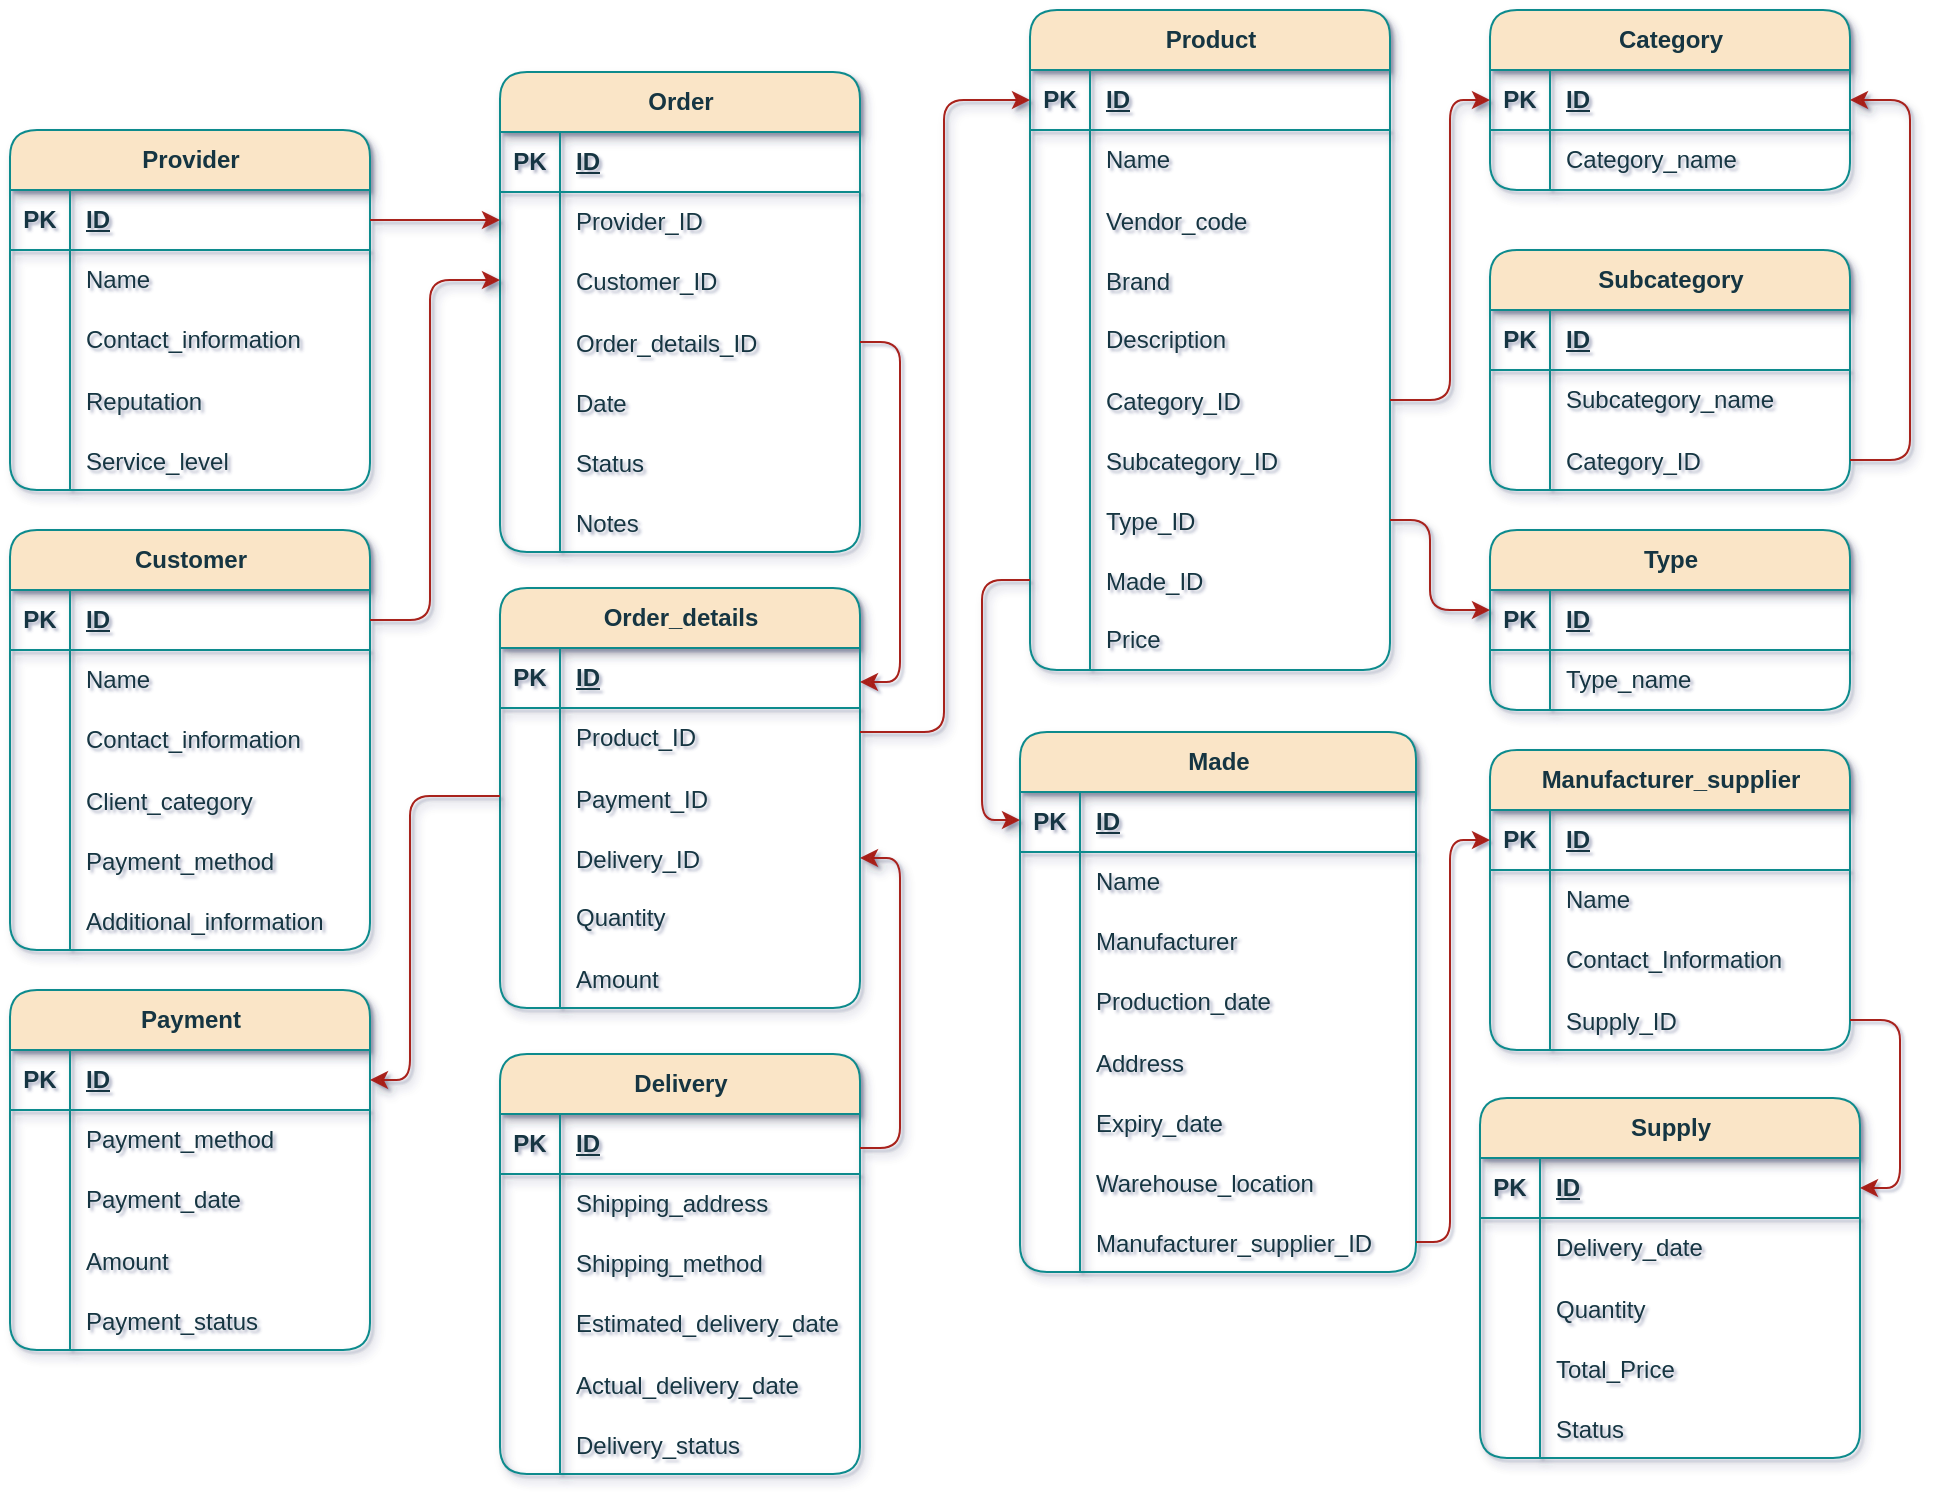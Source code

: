 <mxfile version="22.0.6" type="device">
  <diagram name="Страница — 1" id="CEnNRx8uT4I1Dh8H0K3l">
    <mxGraphModel dx="2026" dy="1127" grid="0" gridSize="10" guides="1" tooltips="1" connect="1" arrows="1" fold="1" page="1" pageScale="1" pageWidth="1169" pageHeight="827" background="#ffffff" math="0" shadow="1">
      <root>
        <mxCell id="0" />
        <mxCell id="1" parent="0" />
        <mxCell id="Igezp09PnTVJK9evPPA8-1" value="Product" style="shape=table;startSize=30;container=1;collapsible=1;childLayout=tableLayout;fixedRows=1;rowLines=0;fontStyle=1;align=center;resizeLast=1;html=1;shadow=1;movable=1;cloneable=1;deletable=1;enumerate=0;comic=0;backgroundOutline=0;metaEdit=0;fixDash=0;snapToPoint=0;labelBackgroundColor=none;fillColor=#FAE5C7;strokeColor=#0F8B8D;fontColor=#143642;rounded=1;" vertex="1" parent="1">
          <mxGeometry x="633" y="27" width="180" height="330" as="geometry" />
        </mxCell>
        <mxCell id="Igezp09PnTVJK9evPPA8-2" value="" style="shape=tableRow;horizontal=0;startSize=0;swimlaneHead=0;swimlaneBody=0;fillColor=none;collapsible=0;dropTarget=0;points=[[0,0.5],[1,0.5]];portConstraint=eastwest;top=0;left=0;right=0;bottom=1;shadow=1;movable=1;cloneable=1;deletable=1;enumerate=0;comic=0;backgroundOutline=0;metaEdit=0;fixDash=0;snapToPoint=0;labelBackgroundColor=none;strokeColor=#0F8B8D;fontColor=#143642;rounded=1;" vertex="1" parent="Igezp09PnTVJK9evPPA8-1">
          <mxGeometry y="30" width="180" height="30" as="geometry" />
        </mxCell>
        <mxCell id="Igezp09PnTVJK9evPPA8-3" value="PK" style="shape=partialRectangle;connectable=0;fillColor=none;top=0;left=0;bottom=0;right=0;fontStyle=1;overflow=hidden;whiteSpace=wrap;html=1;shadow=1;movable=1;cloneable=1;deletable=1;enumerate=0;comic=0;backgroundOutline=0;metaEdit=0;fixDash=0;snapToPoint=0;labelBackgroundColor=none;strokeColor=#0F8B8D;fontColor=#143642;rounded=1;" vertex="1" parent="Igezp09PnTVJK9evPPA8-2">
          <mxGeometry width="30" height="30" as="geometry">
            <mxRectangle width="30" height="30" as="alternateBounds" />
          </mxGeometry>
        </mxCell>
        <mxCell id="Igezp09PnTVJK9evPPA8-4" value="ID" style="shape=partialRectangle;connectable=0;fillColor=none;top=0;left=0;bottom=0;right=0;align=left;spacingLeft=6;fontStyle=5;overflow=hidden;whiteSpace=wrap;html=1;shadow=1;movable=1;cloneable=1;deletable=1;enumerate=0;comic=0;backgroundOutline=0;metaEdit=0;fixDash=0;snapToPoint=0;labelBackgroundColor=none;strokeColor=#0F8B8D;fontColor=#143642;rounded=1;" vertex="1" parent="Igezp09PnTVJK9evPPA8-2">
          <mxGeometry x="30" width="150" height="30" as="geometry">
            <mxRectangle width="150" height="30" as="alternateBounds" />
          </mxGeometry>
        </mxCell>
        <mxCell id="Igezp09PnTVJK9evPPA8-5" value="" style="shape=tableRow;horizontal=0;startSize=0;swimlaneHead=0;swimlaneBody=0;fillColor=none;collapsible=0;dropTarget=0;points=[[0,0.5],[1,0.5]];portConstraint=eastwest;top=0;left=0;right=0;bottom=0;shadow=1;movable=1;cloneable=1;deletable=1;enumerate=0;comic=0;backgroundOutline=0;metaEdit=0;fixDash=0;snapToPoint=0;labelBackgroundColor=none;strokeColor=#0F8B8D;fontColor=#143642;rounded=1;" vertex="1" parent="Igezp09PnTVJK9evPPA8-1">
          <mxGeometry y="60" width="180" height="30" as="geometry" />
        </mxCell>
        <mxCell id="Igezp09PnTVJK9evPPA8-6" value="" style="shape=partialRectangle;connectable=0;fillColor=none;top=0;left=0;bottom=0;right=0;editable=1;overflow=hidden;whiteSpace=wrap;html=1;shadow=1;movable=1;cloneable=1;deletable=1;enumerate=0;comic=0;backgroundOutline=0;metaEdit=0;fixDash=0;snapToPoint=0;labelBackgroundColor=none;strokeColor=#0F8B8D;fontColor=#143642;rounded=1;" vertex="1" parent="Igezp09PnTVJK9evPPA8-5">
          <mxGeometry width="30" height="30" as="geometry">
            <mxRectangle width="30" height="30" as="alternateBounds" />
          </mxGeometry>
        </mxCell>
        <mxCell id="Igezp09PnTVJK9evPPA8-7" value="Name" style="shape=partialRectangle;connectable=0;fillColor=none;top=0;left=0;bottom=0;right=0;align=left;spacingLeft=6;overflow=hidden;whiteSpace=wrap;html=1;shadow=1;movable=1;cloneable=1;deletable=1;enumerate=0;comic=0;backgroundOutline=0;metaEdit=0;fixDash=0;snapToPoint=0;labelBackgroundColor=none;strokeColor=#0F8B8D;fontColor=#143642;rounded=1;" vertex="1" parent="Igezp09PnTVJK9evPPA8-5">
          <mxGeometry x="30" width="150" height="30" as="geometry">
            <mxRectangle width="150" height="30" as="alternateBounds" />
          </mxGeometry>
        </mxCell>
        <mxCell id="Igezp09PnTVJK9evPPA8-263" value="" style="shape=tableRow;horizontal=0;startSize=0;swimlaneHead=0;swimlaneBody=0;fillColor=none;collapsible=0;dropTarget=0;points=[[0,0.5],[1,0.5]];portConstraint=eastwest;top=0;left=0;right=0;bottom=0;shadow=1;movable=1;cloneable=1;deletable=1;enumerate=0;comic=0;backgroundOutline=0;metaEdit=0;fixDash=0;snapToPoint=0;labelBackgroundColor=none;strokeColor=#0F8B8D;fontColor=#143642;rounded=1;" vertex="1" parent="Igezp09PnTVJK9evPPA8-1">
          <mxGeometry y="90" width="180" height="30" as="geometry" />
        </mxCell>
        <mxCell id="Igezp09PnTVJK9evPPA8-264" value="" style="shape=partialRectangle;connectable=0;fillColor=none;top=0;left=0;bottom=0;right=0;editable=1;overflow=hidden;shadow=1;movable=1;cloneable=1;deletable=1;enumerate=0;comic=0;backgroundOutline=0;metaEdit=0;fixDash=0;snapToPoint=0;labelBackgroundColor=none;strokeColor=#0F8B8D;fontColor=#143642;rounded=1;" vertex="1" parent="Igezp09PnTVJK9evPPA8-263">
          <mxGeometry width="30" height="30" as="geometry">
            <mxRectangle width="30" height="30" as="alternateBounds" />
          </mxGeometry>
        </mxCell>
        <mxCell id="Igezp09PnTVJK9evPPA8-265" value="Vendor_code" style="shape=partialRectangle;connectable=0;fillColor=none;top=0;left=0;bottom=0;right=0;align=left;spacingLeft=6;overflow=hidden;shadow=1;movable=1;cloneable=1;deletable=1;enumerate=0;comic=0;backgroundOutline=0;metaEdit=0;fixDash=0;snapToPoint=0;labelBackgroundColor=none;strokeColor=#0F8B8D;fontColor=#143642;rounded=1;" vertex="1" parent="Igezp09PnTVJK9evPPA8-263">
          <mxGeometry x="30" width="150" height="30" as="geometry">
            <mxRectangle width="150" height="30" as="alternateBounds" />
          </mxGeometry>
        </mxCell>
        <mxCell id="Igezp09PnTVJK9evPPA8-271" value="" style="shape=tableRow;horizontal=0;startSize=0;swimlaneHead=0;swimlaneBody=0;fillColor=none;collapsible=0;dropTarget=0;points=[[0,0.5],[1,0.5]];portConstraint=eastwest;top=0;left=0;right=0;bottom=0;shadow=1;movable=1;cloneable=1;deletable=1;enumerate=0;comic=0;backgroundOutline=0;metaEdit=0;fixDash=0;snapToPoint=0;labelBackgroundColor=none;strokeColor=#0F8B8D;fontColor=#143642;rounded=1;" vertex="1" parent="Igezp09PnTVJK9evPPA8-1">
          <mxGeometry y="120" width="180" height="30" as="geometry" />
        </mxCell>
        <mxCell id="Igezp09PnTVJK9evPPA8-272" value="" style="shape=partialRectangle;connectable=0;fillColor=none;top=0;left=0;bottom=0;right=0;editable=1;overflow=hidden;shadow=1;movable=1;cloneable=1;deletable=1;enumerate=0;comic=0;backgroundOutline=0;metaEdit=0;fixDash=0;snapToPoint=0;labelBackgroundColor=none;strokeColor=#0F8B8D;fontColor=#143642;rounded=1;" vertex="1" parent="Igezp09PnTVJK9evPPA8-271">
          <mxGeometry width="30" height="30" as="geometry">
            <mxRectangle width="30" height="30" as="alternateBounds" />
          </mxGeometry>
        </mxCell>
        <mxCell id="Igezp09PnTVJK9evPPA8-273" value="Brand" style="shape=partialRectangle;connectable=0;fillColor=none;top=0;left=0;bottom=0;right=0;align=left;spacingLeft=6;overflow=hidden;shadow=1;movable=1;cloneable=1;deletable=1;enumerate=0;comic=0;backgroundOutline=0;metaEdit=0;fixDash=0;snapToPoint=0;labelBackgroundColor=none;strokeColor=#0F8B8D;fontColor=#143642;rounded=1;" vertex="1" parent="Igezp09PnTVJK9evPPA8-271">
          <mxGeometry x="30" width="150" height="30" as="geometry">
            <mxRectangle width="150" height="30" as="alternateBounds" />
          </mxGeometry>
        </mxCell>
        <mxCell id="Igezp09PnTVJK9evPPA8-11" value="" style="shape=tableRow;horizontal=0;startSize=0;swimlaneHead=0;swimlaneBody=0;fillColor=none;collapsible=0;dropTarget=0;points=[[0,0.5],[1,0.5]];portConstraint=eastwest;top=0;left=0;right=0;bottom=0;shadow=1;movable=1;cloneable=1;deletable=1;enumerate=0;comic=0;backgroundOutline=0;metaEdit=0;fixDash=0;snapToPoint=0;labelBackgroundColor=none;strokeColor=#0F8B8D;fontColor=#143642;rounded=1;" vertex="1" parent="Igezp09PnTVJK9evPPA8-1">
          <mxGeometry y="150" width="180" height="30" as="geometry" />
        </mxCell>
        <mxCell id="Igezp09PnTVJK9evPPA8-12" value="" style="shape=partialRectangle;connectable=0;fillColor=none;top=0;left=0;bottom=0;right=0;editable=1;overflow=hidden;whiteSpace=wrap;html=1;shadow=1;movable=1;cloneable=1;deletable=1;enumerate=0;comic=0;backgroundOutline=0;metaEdit=0;fixDash=0;snapToPoint=0;labelBackgroundColor=none;strokeColor=#0F8B8D;fontColor=#143642;rounded=1;" vertex="1" parent="Igezp09PnTVJK9evPPA8-11">
          <mxGeometry width="30" height="30" as="geometry">
            <mxRectangle width="30" height="30" as="alternateBounds" />
          </mxGeometry>
        </mxCell>
        <mxCell id="Igezp09PnTVJK9evPPA8-13" value="Description" style="shape=partialRectangle;connectable=0;fillColor=none;top=0;left=0;bottom=0;right=0;align=left;spacingLeft=6;overflow=hidden;whiteSpace=wrap;html=1;shadow=1;movable=1;cloneable=1;deletable=1;enumerate=0;comic=0;backgroundOutline=0;metaEdit=0;fixDash=0;snapToPoint=0;labelBackgroundColor=none;strokeColor=#0F8B8D;fontColor=#143642;rounded=1;" vertex="1" parent="Igezp09PnTVJK9evPPA8-11">
          <mxGeometry x="30" width="150" height="30" as="geometry">
            <mxRectangle width="150" height="30" as="alternateBounds" />
          </mxGeometry>
        </mxCell>
        <mxCell id="Igezp09PnTVJK9evPPA8-134" value="" style="shape=tableRow;horizontal=0;startSize=0;swimlaneHead=0;swimlaneBody=0;fillColor=none;collapsible=0;dropTarget=0;points=[[0,0.5],[1,0.5]];portConstraint=eastwest;top=0;left=0;right=0;bottom=0;shadow=1;movable=1;cloneable=1;deletable=1;enumerate=0;comic=0;backgroundOutline=0;metaEdit=0;fixDash=0;snapToPoint=0;labelBackgroundColor=none;strokeColor=#0F8B8D;fontColor=#143642;rounded=1;" vertex="1" parent="Igezp09PnTVJK9evPPA8-1">
          <mxGeometry y="180" width="180" height="30" as="geometry" />
        </mxCell>
        <mxCell id="Igezp09PnTVJK9evPPA8-135" value="" style="shape=partialRectangle;connectable=0;fillColor=none;top=0;left=0;bottom=0;right=0;editable=1;overflow=hidden;shadow=1;movable=1;cloneable=1;deletable=1;enumerate=0;comic=0;backgroundOutline=0;metaEdit=0;fixDash=0;snapToPoint=0;labelBackgroundColor=none;strokeColor=#0F8B8D;fontColor=#143642;rounded=1;" vertex="1" parent="Igezp09PnTVJK9evPPA8-134">
          <mxGeometry width="30" height="30" as="geometry">
            <mxRectangle width="30" height="30" as="alternateBounds" />
          </mxGeometry>
        </mxCell>
        <mxCell id="Igezp09PnTVJK9evPPA8-136" value="Category_ID" style="shape=partialRectangle;connectable=0;fillColor=none;top=0;left=0;bottom=0;right=0;align=left;spacingLeft=6;overflow=hidden;shadow=1;movable=1;cloneable=1;deletable=1;enumerate=0;comic=0;backgroundOutline=0;metaEdit=0;fixDash=0;snapToPoint=0;labelBackgroundColor=none;strokeColor=#0F8B8D;fontColor=#143642;rounded=1;" vertex="1" parent="Igezp09PnTVJK9evPPA8-134">
          <mxGeometry x="30" width="150" height="30" as="geometry">
            <mxRectangle width="150" height="30" as="alternateBounds" />
          </mxGeometry>
        </mxCell>
        <mxCell id="Igezp09PnTVJK9evPPA8-146" value="" style="shape=tableRow;horizontal=0;startSize=0;swimlaneHead=0;swimlaneBody=0;fillColor=none;collapsible=0;dropTarget=0;points=[[0,0.5],[1,0.5]];portConstraint=eastwest;top=0;left=0;right=0;bottom=0;shadow=1;movable=1;cloneable=1;deletable=1;enumerate=0;comic=0;backgroundOutline=0;metaEdit=0;fixDash=0;snapToPoint=0;labelBackgroundColor=none;strokeColor=#0F8B8D;fontColor=#143642;rounded=1;" vertex="1" parent="Igezp09PnTVJK9evPPA8-1">
          <mxGeometry y="210" width="180" height="30" as="geometry" />
        </mxCell>
        <mxCell id="Igezp09PnTVJK9evPPA8-147" value="" style="shape=partialRectangle;connectable=0;fillColor=none;top=0;left=0;bottom=0;right=0;editable=1;overflow=hidden;shadow=1;movable=1;cloneable=1;deletable=1;enumerate=0;comic=0;backgroundOutline=0;metaEdit=0;fixDash=0;snapToPoint=0;labelBackgroundColor=none;strokeColor=#0F8B8D;fontColor=#143642;rounded=1;" vertex="1" parent="Igezp09PnTVJK9evPPA8-146">
          <mxGeometry width="30" height="30" as="geometry">
            <mxRectangle width="30" height="30" as="alternateBounds" />
          </mxGeometry>
        </mxCell>
        <mxCell id="Igezp09PnTVJK9evPPA8-148" value="Subcategory_ID" style="shape=partialRectangle;connectable=0;fillColor=none;top=0;left=0;bottom=0;right=0;align=left;spacingLeft=6;overflow=hidden;shadow=1;movable=1;cloneable=1;deletable=1;enumerate=0;comic=0;backgroundOutline=0;metaEdit=0;fixDash=0;snapToPoint=0;labelBackgroundColor=none;strokeColor=#0F8B8D;fontColor=#143642;rounded=1;" vertex="1" parent="Igezp09PnTVJK9evPPA8-146">
          <mxGeometry x="30" width="150" height="30" as="geometry">
            <mxRectangle width="150" height="30" as="alternateBounds" />
          </mxGeometry>
        </mxCell>
        <mxCell id="Igezp09PnTVJK9evPPA8-150" value="" style="shape=tableRow;horizontal=0;startSize=0;swimlaneHead=0;swimlaneBody=0;fillColor=none;collapsible=0;dropTarget=0;points=[[0,0.5],[1,0.5]];portConstraint=eastwest;top=0;left=0;right=0;bottom=0;shadow=1;movable=1;cloneable=1;deletable=1;enumerate=0;comic=0;backgroundOutline=0;metaEdit=0;fixDash=0;snapToPoint=0;labelBackgroundColor=none;strokeColor=#0F8B8D;fontColor=#143642;rounded=1;" vertex="1" parent="Igezp09PnTVJK9evPPA8-1">
          <mxGeometry y="240" width="180" height="30" as="geometry" />
        </mxCell>
        <mxCell id="Igezp09PnTVJK9evPPA8-151" value="" style="shape=partialRectangle;connectable=0;fillColor=none;top=0;left=0;bottom=0;right=0;editable=1;overflow=hidden;shadow=1;movable=1;cloneable=1;deletable=1;enumerate=0;comic=0;backgroundOutline=0;metaEdit=0;fixDash=0;snapToPoint=0;labelBackgroundColor=none;strokeColor=#0F8B8D;fontColor=#143642;rounded=1;" vertex="1" parent="Igezp09PnTVJK9evPPA8-150">
          <mxGeometry width="30" height="30" as="geometry">
            <mxRectangle width="30" height="30" as="alternateBounds" />
          </mxGeometry>
        </mxCell>
        <mxCell id="Igezp09PnTVJK9evPPA8-152" value="Type_ID" style="shape=partialRectangle;connectable=0;fillColor=none;top=0;left=0;bottom=0;right=0;align=left;spacingLeft=6;overflow=hidden;shadow=1;movable=1;cloneable=1;deletable=1;enumerate=0;comic=0;backgroundOutline=0;metaEdit=0;fixDash=0;snapToPoint=0;labelBackgroundColor=none;strokeColor=#0F8B8D;fontColor=#143642;rounded=1;" vertex="1" parent="Igezp09PnTVJK9evPPA8-150">
          <mxGeometry x="30" width="150" height="30" as="geometry">
            <mxRectangle width="150" height="30" as="alternateBounds" />
          </mxGeometry>
        </mxCell>
        <mxCell id="Igezp09PnTVJK9evPPA8-127" value="" style="shape=tableRow;horizontal=0;startSize=0;swimlaneHead=0;swimlaneBody=0;fillColor=none;collapsible=0;dropTarget=0;points=[[0,0.5],[1,0.5]];portConstraint=eastwest;top=0;left=0;right=0;bottom=0;shadow=1;movable=1;cloneable=1;deletable=1;enumerate=0;comic=0;backgroundOutline=0;metaEdit=0;fixDash=0;snapToPoint=0;labelBackgroundColor=none;strokeColor=#0F8B8D;fontColor=#143642;rounded=1;" vertex="1" parent="Igezp09PnTVJK9evPPA8-1">
          <mxGeometry y="270" width="180" height="30" as="geometry" />
        </mxCell>
        <mxCell id="Igezp09PnTVJK9evPPA8-128" value="" style="shape=partialRectangle;connectable=0;fillColor=none;top=0;left=0;bottom=0;right=0;editable=1;overflow=hidden;shadow=1;movable=1;cloneable=1;deletable=1;enumerate=0;comic=0;backgroundOutline=0;metaEdit=0;fixDash=0;snapToPoint=0;labelBackgroundColor=none;strokeColor=#0F8B8D;fontColor=#143642;rounded=1;" vertex="1" parent="Igezp09PnTVJK9evPPA8-127">
          <mxGeometry width="30" height="30" as="geometry">
            <mxRectangle width="30" height="30" as="alternateBounds" />
          </mxGeometry>
        </mxCell>
        <mxCell id="Igezp09PnTVJK9evPPA8-129" value="Made_ID" style="shape=partialRectangle;connectable=0;fillColor=none;top=0;left=0;bottom=0;right=0;align=left;spacingLeft=6;overflow=hidden;shadow=1;movable=1;cloneable=1;deletable=1;enumerate=0;comic=0;backgroundOutline=0;metaEdit=0;fixDash=0;snapToPoint=0;labelBackgroundColor=none;strokeColor=#0F8B8D;fontColor=#143642;rounded=1;" vertex="1" parent="Igezp09PnTVJK9evPPA8-127">
          <mxGeometry x="30" width="150" height="30" as="geometry">
            <mxRectangle width="150" height="30" as="alternateBounds" />
          </mxGeometry>
        </mxCell>
        <mxCell id="Igezp09PnTVJK9evPPA8-8" value="" style="shape=tableRow;horizontal=0;startSize=0;swimlaneHead=0;swimlaneBody=0;fillColor=none;collapsible=0;dropTarget=0;points=[[0,0.5],[1,0.5]];portConstraint=eastwest;top=0;left=0;right=0;bottom=0;shadow=1;movable=1;cloneable=1;deletable=1;enumerate=0;comic=0;backgroundOutline=0;metaEdit=0;fixDash=0;snapToPoint=0;labelBackgroundColor=none;strokeColor=#0F8B8D;fontColor=#143642;rounded=1;" vertex="1" parent="Igezp09PnTVJK9evPPA8-1">
          <mxGeometry y="300" width="180" height="30" as="geometry" />
        </mxCell>
        <mxCell id="Igezp09PnTVJK9evPPA8-9" value="" style="shape=partialRectangle;connectable=0;fillColor=none;top=0;left=0;bottom=0;right=0;editable=1;overflow=hidden;whiteSpace=wrap;html=1;shadow=1;movable=1;cloneable=1;deletable=1;enumerate=0;comic=0;backgroundOutline=0;metaEdit=0;fixDash=0;snapToPoint=0;labelBackgroundColor=none;strokeColor=#0F8B8D;fontColor=#143642;rounded=1;" vertex="1" parent="Igezp09PnTVJK9evPPA8-8">
          <mxGeometry width="30" height="30" as="geometry">
            <mxRectangle width="30" height="30" as="alternateBounds" />
          </mxGeometry>
        </mxCell>
        <mxCell id="Igezp09PnTVJK9evPPA8-10" value="Price" style="shape=partialRectangle;connectable=0;fillColor=none;top=0;left=0;bottom=0;right=0;align=left;spacingLeft=6;overflow=hidden;whiteSpace=wrap;html=1;shadow=1;movable=1;cloneable=1;deletable=1;enumerate=0;comic=0;backgroundOutline=0;metaEdit=0;fixDash=0;snapToPoint=0;labelBackgroundColor=none;strokeColor=#0F8B8D;fontColor=#143642;rounded=1;" vertex="1" parent="Igezp09PnTVJK9evPPA8-8">
          <mxGeometry x="30" width="150" height="30" as="geometry">
            <mxRectangle width="150" height="30" as="alternateBounds" />
          </mxGeometry>
        </mxCell>
        <mxCell id="Igezp09PnTVJK9evPPA8-17" value="Provider" style="shape=table;startSize=30;container=1;collapsible=1;childLayout=tableLayout;fixedRows=1;rowLines=0;fontStyle=1;align=center;resizeLast=1;html=1;shadow=1;rounded=1;movable=1;cloneable=1;deletable=1;enumerate=0;comic=0;backgroundOutline=0;metaEdit=0;fixDash=0;snapToPoint=0;labelBackgroundColor=none;fillColor=#FAE5C7;strokeColor=#0F8B8D;fontColor=#143642;" vertex="1" parent="1">
          <mxGeometry x="123" y="87" width="180" height="180" as="geometry" />
        </mxCell>
        <mxCell id="Igezp09PnTVJK9evPPA8-18" value="" style="shape=tableRow;horizontal=0;startSize=0;swimlaneHead=0;swimlaneBody=0;fillColor=none;collapsible=0;dropTarget=0;points=[[0,0.5],[1,0.5]];portConstraint=eastwest;top=0;left=0;right=0;bottom=1;shadow=1;movable=1;cloneable=1;deletable=1;enumerate=0;comic=0;backgroundOutline=0;metaEdit=0;fixDash=0;snapToPoint=0;labelBackgroundColor=none;strokeColor=#0F8B8D;fontColor=#143642;rounded=1;" vertex="1" parent="Igezp09PnTVJK9evPPA8-17">
          <mxGeometry y="30" width="180" height="30" as="geometry" />
        </mxCell>
        <mxCell id="Igezp09PnTVJK9evPPA8-19" value="PK" style="shape=partialRectangle;connectable=0;fillColor=none;top=0;left=0;bottom=0;right=0;fontStyle=1;overflow=hidden;whiteSpace=wrap;html=1;shadow=1;movable=1;cloneable=1;deletable=1;enumerate=0;comic=0;backgroundOutline=0;metaEdit=0;fixDash=0;snapToPoint=0;labelBackgroundColor=none;strokeColor=#0F8B8D;fontColor=#143642;rounded=1;" vertex="1" parent="Igezp09PnTVJK9evPPA8-18">
          <mxGeometry width="30" height="30" as="geometry">
            <mxRectangle width="30" height="30" as="alternateBounds" />
          </mxGeometry>
        </mxCell>
        <mxCell id="Igezp09PnTVJK9evPPA8-20" value="ID" style="shape=partialRectangle;connectable=0;fillColor=none;top=0;left=0;bottom=0;right=0;align=left;spacingLeft=6;fontStyle=5;overflow=hidden;whiteSpace=wrap;html=1;shadow=1;movable=1;cloneable=1;deletable=1;enumerate=0;comic=0;backgroundOutline=0;metaEdit=0;fixDash=0;snapToPoint=0;labelBackgroundColor=none;strokeColor=#0F8B8D;fontColor=#143642;rounded=1;" vertex="1" parent="Igezp09PnTVJK9evPPA8-18">
          <mxGeometry x="30" width="150" height="30" as="geometry">
            <mxRectangle width="150" height="30" as="alternateBounds" />
          </mxGeometry>
        </mxCell>
        <mxCell id="Igezp09PnTVJK9evPPA8-21" value="" style="shape=tableRow;horizontal=0;startSize=0;swimlaneHead=0;swimlaneBody=0;fillColor=none;collapsible=0;dropTarget=0;points=[[0,0.5],[1,0.5]];portConstraint=eastwest;top=0;left=0;right=0;bottom=0;shadow=1;movable=1;cloneable=1;deletable=1;enumerate=0;comic=0;backgroundOutline=0;metaEdit=0;fixDash=0;snapToPoint=0;labelBackgroundColor=none;strokeColor=#0F8B8D;fontColor=#143642;rounded=1;" vertex="1" parent="Igezp09PnTVJK9evPPA8-17">
          <mxGeometry y="60" width="180" height="30" as="geometry" />
        </mxCell>
        <mxCell id="Igezp09PnTVJK9evPPA8-22" value="" style="shape=partialRectangle;connectable=0;fillColor=none;top=0;left=0;bottom=0;right=0;editable=1;overflow=hidden;whiteSpace=wrap;html=1;shadow=1;movable=1;cloneable=1;deletable=1;enumerate=0;comic=0;backgroundOutline=0;metaEdit=0;fixDash=0;snapToPoint=0;labelBackgroundColor=none;strokeColor=#0F8B8D;fontColor=#143642;rounded=1;" vertex="1" parent="Igezp09PnTVJK9evPPA8-21">
          <mxGeometry width="30" height="30" as="geometry">
            <mxRectangle width="30" height="30" as="alternateBounds" />
          </mxGeometry>
        </mxCell>
        <mxCell id="Igezp09PnTVJK9evPPA8-23" value="Name" style="shape=partialRectangle;connectable=0;fillColor=none;top=0;left=0;bottom=0;right=0;align=left;spacingLeft=6;overflow=hidden;whiteSpace=wrap;html=1;shadow=1;movable=1;cloneable=1;deletable=1;enumerate=0;comic=0;backgroundOutline=0;metaEdit=0;fixDash=0;snapToPoint=0;labelBackgroundColor=none;strokeColor=#0F8B8D;fontColor=#143642;rounded=1;" vertex="1" parent="Igezp09PnTVJK9evPPA8-21">
          <mxGeometry x="30" width="150" height="30" as="geometry">
            <mxRectangle width="150" height="30" as="alternateBounds" />
          </mxGeometry>
        </mxCell>
        <mxCell id="Igezp09PnTVJK9evPPA8-24" value="" style="shape=tableRow;horizontal=0;startSize=0;swimlaneHead=0;swimlaneBody=0;fillColor=none;collapsible=0;dropTarget=0;points=[[0,0.5],[1,0.5]];portConstraint=eastwest;top=0;left=0;right=0;bottom=0;shadow=1;movable=1;cloneable=1;deletable=1;enumerate=0;comic=0;backgroundOutline=0;metaEdit=0;fixDash=0;snapToPoint=0;labelBackgroundColor=none;strokeColor=#0F8B8D;fontColor=#143642;rounded=1;" vertex="1" parent="Igezp09PnTVJK9evPPA8-17">
          <mxGeometry y="90" width="180" height="30" as="geometry" />
        </mxCell>
        <mxCell id="Igezp09PnTVJK9evPPA8-25" value="" style="shape=partialRectangle;connectable=0;fillColor=none;top=0;left=0;bottom=0;right=0;editable=1;overflow=hidden;whiteSpace=wrap;html=1;shadow=1;movable=1;cloneable=1;deletable=1;enumerate=0;comic=0;backgroundOutline=0;metaEdit=0;fixDash=0;snapToPoint=0;labelBackgroundColor=none;strokeColor=#0F8B8D;fontColor=#143642;rounded=1;" vertex="1" parent="Igezp09PnTVJK9evPPA8-24">
          <mxGeometry width="30" height="30" as="geometry">
            <mxRectangle width="30" height="30" as="alternateBounds" />
          </mxGeometry>
        </mxCell>
        <mxCell id="Igezp09PnTVJK9evPPA8-26" value="Contact_information" style="shape=partialRectangle;connectable=0;fillColor=none;top=0;left=0;bottom=0;right=0;align=left;spacingLeft=6;overflow=hidden;whiteSpace=wrap;html=1;shadow=1;movable=1;cloneable=1;deletable=1;enumerate=0;comic=0;backgroundOutline=0;metaEdit=0;fixDash=0;snapToPoint=0;labelBackgroundColor=none;strokeColor=#0F8B8D;fontColor=#143642;rounded=1;" vertex="1" parent="Igezp09PnTVJK9evPPA8-24">
          <mxGeometry x="30" width="150" height="30" as="geometry">
            <mxRectangle width="150" height="30" as="alternateBounds" />
          </mxGeometry>
        </mxCell>
        <mxCell id="Igezp09PnTVJK9evPPA8-223" value="" style="shape=tableRow;horizontal=0;startSize=0;swimlaneHead=0;swimlaneBody=0;fillColor=none;collapsible=0;dropTarget=0;points=[[0,0.5],[1,0.5]];portConstraint=eastwest;top=0;left=0;right=0;bottom=0;shadow=1;movable=1;cloneable=1;deletable=1;enumerate=0;comic=0;backgroundOutline=0;metaEdit=0;fixDash=0;snapToPoint=0;labelBackgroundColor=none;strokeColor=#0F8B8D;fontColor=#143642;rounded=1;" vertex="1" parent="Igezp09PnTVJK9evPPA8-17">
          <mxGeometry y="120" width="180" height="30" as="geometry" />
        </mxCell>
        <mxCell id="Igezp09PnTVJK9evPPA8-224" value="" style="shape=partialRectangle;connectable=0;fillColor=none;top=0;left=0;bottom=0;right=0;editable=1;overflow=hidden;shadow=1;movable=1;cloneable=1;deletable=1;enumerate=0;comic=0;backgroundOutline=0;metaEdit=0;fixDash=0;snapToPoint=0;labelBackgroundColor=none;strokeColor=#0F8B8D;fontColor=#143642;rounded=1;" vertex="1" parent="Igezp09PnTVJK9evPPA8-223">
          <mxGeometry width="30" height="30" as="geometry">
            <mxRectangle width="30" height="30" as="alternateBounds" />
          </mxGeometry>
        </mxCell>
        <mxCell id="Igezp09PnTVJK9evPPA8-225" value="Reputation" style="shape=partialRectangle;connectable=0;fillColor=none;top=0;left=0;bottom=0;right=0;align=left;spacingLeft=6;overflow=hidden;shadow=1;movable=1;cloneable=1;deletable=1;enumerate=0;comic=0;backgroundOutline=0;metaEdit=0;fixDash=0;snapToPoint=0;labelBackgroundColor=none;strokeColor=#0F8B8D;fontColor=#143642;rounded=1;" vertex="1" parent="Igezp09PnTVJK9evPPA8-223">
          <mxGeometry x="30" width="150" height="30" as="geometry">
            <mxRectangle width="150" height="30" as="alternateBounds" />
          </mxGeometry>
        </mxCell>
        <mxCell id="Igezp09PnTVJK9evPPA8-227" value="" style="shape=tableRow;horizontal=0;startSize=0;swimlaneHead=0;swimlaneBody=0;fillColor=none;collapsible=0;dropTarget=0;points=[[0,0.5],[1,0.5]];portConstraint=eastwest;top=0;left=0;right=0;bottom=0;shadow=1;movable=1;cloneable=1;deletable=1;enumerate=0;comic=0;backgroundOutline=0;metaEdit=0;fixDash=0;snapToPoint=0;labelBackgroundColor=none;strokeColor=#0F8B8D;fontColor=#143642;rounded=1;" vertex="1" parent="Igezp09PnTVJK9evPPA8-17">
          <mxGeometry y="150" width="180" height="30" as="geometry" />
        </mxCell>
        <mxCell id="Igezp09PnTVJK9evPPA8-228" value="" style="shape=partialRectangle;connectable=0;fillColor=none;top=0;left=0;bottom=0;right=0;editable=1;overflow=hidden;shadow=1;movable=1;cloneable=1;deletable=1;enumerate=0;comic=0;backgroundOutline=0;metaEdit=0;fixDash=0;snapToPoint=0;labelBackgroundColor=none;strokeColor=#0F8B8D;fontColor=#143642;rounded=1;" vertex="1" parent="Igezp09PnTVJK9evPPA8-227">
          <mxGeometry width="30" height="30" as="geometry">
            <mxRectangle width="30" height="30" as="alternateBounds" />
          </mxGeometry>
        </mxCell>
        <mxCell id="Igezp09PnTVJK9evPPA8-229" value="Service_level" style="shape=partialRectangle;connectable=0;fillColor=none;top=0;left=0;bottom=0;right=0;align=left;spacingLeft=6;overflow=hidden;shadow=1;movable=1;cloneable=1;deletable=1;enumerate=0;comic=0;backgroundOutline=0;metaEdit=0;fixDash=0;snapToPoint=0;labelBackgroundColor=none;strokeColor=#0F8B8D;fontColor=#143642;rounded=1;" vertex="1" parent="Igezp09PnTVJK9evPPA8-227">
          <mxGeometry x="30" width="150" height="30" as="geometry">
            <mxRectangle width="150" height="30" as="alternateBounds" />
          </mxGeometry>
        </mxCell>
        <mxCell id="Igezp09PnTVJK9evPPA8-30" value="Order" style="shape=table;startSize=30;container=1;collapsible=1;childLayout=tableLayout;fixedRows=1;rowLines=0;fontStyle=1;align=center;resizeLast=1;html=1;shadow=1;movable=1;cloneable=1;deletable=1;enumerate=0;comic=0;backgroundOutline=0;metaEdit=0;fixDash=0;snapToPoint=0;labelBackgroundColor=none;fillColor=#FAE5C7;strokeColor=#0F8B8D;fontColor=#143642;rounded=1;" vertex="1" parent="1">
          <mxGeometry x="368" y="58" width="180" height="240" as="geometry" />
        </mxCell>
        <mxCell id="Igezp09PnTVJK9evPPA8-31" value="" style="shape=tableRow;horizontal=0;startSize=0;swimlaneHead=0;swimlaneBody=0;fillColor=none;collapsible=0;dropTarget=0;points=[[0,0.5],[1,0.5]];portConstraint=eastwest;top=0;left=0;right=0;bottom=1;shadow=1;movable=1;cloneable=1;deletable=1;enumerate=0;comic=0;backgroundOutline=0;metaEdit=0;fixDash=0;snapToPoint=0;labelBackgroundColor=none;strokeColor=#0F8B8D;fontColor=#143642;rounded=1;" vertex="1" parent="Igezp09PnTVJK9evPPA8-30">
          <mxGeometry y="30" width="180" height="30" as="geometry" />
        </mxCell>
        <mxCell id="Igezp09PnTVJK9evPPA8-32" value="PK" style="shape=partialRectangle;connectable=0;fillColor=none;top=0;left=0;bottom=0;right=0;fontStyle=1;overflow=hidden;whiteSpace=wrap;html=1;shadow=1;movable=1;cloneable=1;deletable=1;enumerate=0;comic=0;backgroundOutline=0;metaEdit=0;fixDash=0;snapToPoint=0;labelBackgroundColor=none;strokeColor=#0F8B8D;fontColor=#143642;rounded=1;" vertex="1" parent="Igezp09PnTVJK9evPPA8-31">
          <mxGeometry width="30" height="30" as="geometry">
            <mxRectangle width="30" height="30" as="alternateBounds" />
          </mxGeometry>
        </mxCell>
        <mxCell id="Igezp09PnTVJK9evPPA8-33" value="ID" style="shape=partialRectangle;connectable=0;fillColor=none;top=0;left=0;bottom=0;right=0;align=left;spacingLeft=6;fontStyle=5;overflow=hidden;whiteSpace=wrap;html=1;shadow=1;movable=1;cloneable=1;deletable=1;enumerate=0;comic=0;backgroundOutline=0;metaEdit=0;fixDash=0;snapToPoint=0;labelBackgroundColor=none;strokeColor=#0F8B8D;fontColor=#143642;rounded=1;" vertex="1" parent="Igezp09PnTVJK9evPPA8-31">
          <mxGeometry x="30" width="150" height="30" as="geometry">
            <mxRectangle width="150" height="30" as="alternateBounds" />
          </mxGeometry>
        </mxCell>
        <mxCell id="Igezp09PnTVJK9evPPA8-34" value="" style="shape=tableRow;horizontal=0;startSize=0;swimlaneHead=0;swimlaneBody=0;fillColor=none;collapsible=0;dropTarget=0;points=[[0,0.5],[1,0.5]];portConstraint=eastwest;top=0;left=0;right=0;bottom=0;shadow=1;movable=1;cloneable=1;deletable=1;enumerate=0;comic=0;backgroundOutline=0;metaEdit=0;fixDash=0;snapToPoint=0;labelBackgroundColor=none;strokeColor=#0F8B8D;fontColor=#143642;rounded=1;" vertex="1" parent="Igezp09PnTVJK9evPPA8-30">
          <mxGeometry y="60" width="180" height="30" as="geometry" />
        </mxCell>
        <mxCell id="Igezp09PnTVJK9evPPA8-35" value="" style="shape=partialRectangle;connectable=0;fillColor=none;top=0;left=0;bottom=0;right=0;editable=1;overflow=hidden;whiteSpace=wrap;html=1;shadow=1;movable=1;cloneable=1;deletable=1;enumerate=0;comic=0;backgroundOutline=0;metaEdit=0;fixDash=0;snapToPoint=0;labelBackgroundColor=none;strokeColor=#0F8B8D;fontColor=#143642;rounded=1;" vertex="1" parent="Igezp09PnTVJK9evPPA8-34">
          <mxGeometry width="30" height="30" as="geometry">
            <mxRectangle width="30" height="30" as="alternateBounds" />
          </mxGeometry>
        </mxCell>
        <mxCell id="Igezp09PnTVJK9evPPA8-36" value="Provider_ID" style="shape=partialRectangle;connectable=0;fillColor=none;top=0;left=0;bottom=0;right=0;align=left;spacingLeft=6;overflow=hidden;whiteSpace=wrap;html=1;shadow=1;movable=1;cloneable=1;deletable=1;enumerate=0;comic=0;backgroundOutline=0;metaEdit=0;fixDash=0;snapToPoint=0;labelBackgroundColor=none;strokeColor=#0F8B8D;fontColor=#143642;rounded=1;" vertex="1" parent="Igezp09PnTVJK9evPPA8-34">
          <mxGeometry x="30" width="150" height="30" as="geometry">
            <mxRectangle width="150" height="30" as="alternateBounds" />
          </mxGeometry>
        </mxCell>
        <mxCell id="Igezp09PnTVJK9evPPA8-37" value="" style="shape=tableRow;horizontal=0;startSize=0;swimlaneHead=0;swimlaneBody=0;fillColor=none;collapsible=0;dropTarget=0;points=[[0,0.5],[1,0.5]];portConstraint=eastwest;top=0;left=0;right=0;bottom=0;shadow=1;movable=1;cloneable=1;deletable=1;enumerate=0;comic=0;backgroundOutline=0;metaEdit=0;fixDash=0;snapToPoint=0;labelBackgroundColor=none;strokeColor=#0F8B8D;fontColor=#143642;rounded=1;" vertex="1" parent="Igezp09PnTVJK9evPPA8-30">
          <mxGeometry y="90" width="180" height="30" as="geometry" />
        </mxCell>
        <mxCell id="Igezp09PnTVJK9evPPA8-38" value="" style="shape=partialRectangle;connectable=0;fillColor=none;top=0;left=0;bottom=0;right=0;editable=1;overflow=hidden;whiteSpace=wrap;html=1;shadow=1;movable=1;cloneable=1;deletable=1;enumerate=0;comic=0;backgroundOutline=0;metaEdit=0;fixDash=0;snapToPoint=0;labelBackgroundColor=none;strokeColor=#0F8B8D;fontColor=#143642;rounded=1;" vertex="1" parent="Igezp09PnTVJK9evPPA8-37">
          <mxGeometry width="30" height="30" as="geometry">
            <mxRectangle width="30" height="30" as="alternateBounds" />
          </mxGeometry>
        </mxCell>
        <mxCell id="Igezp09PnTVJK9evPPA8-39" value="Customer_ID" style="shape=partialRectangle;connectable=0;fillColor=none;top=0;left=0;bottom=0;right=0;align=left;spacingLeft=6;overflow=hidden;whiteSpace=wrap;html=1;shadow=1;movable=1;cloneable=1;deletable=1;enumerate=0;comic=0;backgroundOutline=0;metaEdit=0;fixDash=0;snapToPoint=0;labelBackgroundColor=none;strokeColor=#0F8B8D;fontColor=#143642;rounded=1;" vertex="1" parent="Igezp09PnTVJK9evPPA8-37">
          <mxGeometry x="30" width="150" height="30" as="geometry">
            <mxRectangle width="150" height="30" as="alternateBounds" />
          </mxGeometry>
        </mxCell>
        <mxCell id="Igezp09PnTVJK9evPPA8-430" value="" style="shape=tableRow;horizontal=0;startSize=0;swimlaneHead=0;swimlaneBody=0;fillColor=none;collapsible=0;dropTarget=0;points=[[0,0.5],[1,0.5]];portConstraint=eastwest;top=0;left=0;right=0;bottom=0;labelBackgroundColor=none;strokeColor=#0F8B8D;fontColor=#143642;" vertex="1" parent="Igezp09PnTVJK9evPPA8-30">
          <mxGeometry y="120" width="180" height="30" as="geometry" />
        </mxCell>
        <mxCell id="Igezp09PnTVJK9evPPA8-431" value="" style="shape=partialRectangle;connectable=0;fillColor=none;top=0;left=0;bottom=0;right=0;editable=1;overflow=hidden;labelBackgroundColor=none;strokeColor=#0F8B8D;fontColor=#143642;" vertex="1" parent="Igezp09PnTVJK9evPPA8-430">
          <mxGeometry width="30" height="30" as="geometry">
            <mxRectangle width="30" height="30" as="alternateBounds" />
          </mxGeometry>
        </mxCell>
        <mxCell id="Igezp09PnTVJK9evPPA8-432" value="Order_details_ID" style="shape=partialRectangle;connectable=0;fillColor=none;top=0;left=0;bottom=0;right=0;align=left;spacingLeft=6;overflow=hidden;labelBackgroundColor=none;strokeColor=#0F8B8D;fontColor=#143642;" vertex="1" parent="Igezp09PnTVJK9evPPA8-430">
          <mxGeometry x="30" width="150" height="30" as="geometry">
            <mxRectangle width="150" height="30" as="alternateBounds" />
          </mxGeometry>
        </mxCell>
        <mxCell id="Igezp09PnTVJK9evPPA8-63" value="" style="shape=tableRow;horizontal=0;startSize=0;swimlaneHead=0;swimlaneBody=0;fillColor=none;collapsible=0;dropTarget=0;points=[[0,0.5],[1,0.5]];portConstraint=eastwest;top=0;left=0;right=0;bottom=0;shadow=1;movable=1;cloneable=1;deletable=1;enumerate=0;comic=0;backgroundOutline=0;metaEdit=0;fixDash=0;snapToPoint=0;labelBackgroundColor=none;strokeColor=#0F8B8D;fontColor=#143642;rounded=1;" vertex="1" parent="Igezp09PnTVJK9evPPA8-30">
          <mxGeometry y="150" width="180" height="30" as="geometry" />
        </mxCell>
        <mxCell id="Igezp09PnTVJK9evPPA8-64" value="" style="shape=partialRectangle;connectable=0;fillColor=none;top=0;left=0;bottom=0;right=0;editable=1;overflow=hidden;shadow=1;movable=1;cloneable=1;deletable=1;enumerate=0;comic=0;backgroundOutline=0;metaEdit=0;fixDash=0;snapToPoint=0;labelBackgroundColor=none;strokeColor=#0F8B8D;fontColor=#143642;rounded=1;" vertex="1" parent="Igezp09PnTVJK9evPPA8-63">
          <mxGeometry width="30" height="30" as="geometry">
            <mxRectangle width="30" height="30" as="alternateBounds" />
          </mxGeometry>
        </mxCell>
        <mxCell id="Igezp09PnTVJK9evPPA8-65" value="Date" style="shape=partialRectangle;connectable=0;fillColor=none;top=0;left=0;bottom=0;right=0;align=left;spacingLeft=6;overflow=hidden;shadow=1;movable=1;cloneable=1;deletable=1;enumerate=0;comic=0;backgroundOutline=0;metaEdit=0;fixDash=0;snapToPoint=0;labelBackgroundColor=none;strokeColor=#0F8B8D;fontColor=#143642;rounded=1;" vertex="1" parent="Igezp09PnTVJK9evPPA8-63">
          <mxGeometry x="30" width="150" height="30" as="geometry">
            <mxRectangle width="150" height="30" as="alternateBounds" />
          </mxGeometry>
        </mxCell>
        <mxCell id="Igezp09PnTVJK9evPPA8-183" value="" style="shape=tableRow;horizontal=0;startSize=0;swimlaneHead=0;swimlaneBody=0;fillColor=none;collapsible=0;dropTarget=0;points=[[0,0.5],[1,0.5]];portConstraint=eastwest;top=0;left=0;right=0;bottom=0;shadow=1;movable=1;cloneable=1;deletable=1;enumerate=0;comic=0;backgroundOutline=0;metaEdit=0;fixDash=0;snapToPoint=0;labelBackgroundColor=none;strokeColor=#0F8B8D;fontColor=#143642;rounded=1;" vertex="1" parent="Igezp09PnTVJK9evPPA8-30">
          <mxGeometry y="180" width="180" height="30" as="geometry" />
        </mxCell>
        <mxCell id="Igezp09PnTVJK9evPPA8-184" value="" style="shape=partialRectangle;connectable=0;fillColor=none;top=0;left=0;bottom=0;right=0;editable=1;overflow=hidden;shadow=1;movable=1;cloneable=1;deletable=1;enumerate=0;comic=0;backgroundOutline=0;metaEdit=0;fixDash=0;snapToPoint=0;labelBackgroundColor=none;strokeColor=#0F8B8D;fontColor=#143642;rounded=1;" vertex="1" parent="Igezp09PnTVJK9evPPA8-183">
          <mxGeometry width="30" height="30" as="geometry">
            <mxRectangle width="30" height="30" as="alternateBounds" />
          </mxGeometry>
        </mxCell>
        <mxCell id="Igezp09PnTVJK9evPPA8-185" value="Status" style="shape=partialRectangle;connectable=0;fillColor=none;top=0;left=0;bottom=0;right=0;align=left;spacingLeft=6;overflow=hidden;shadow=1;movable=1;cloneable=1;deletable=1;enumerate=0;comic=0;backgroundOutline=0;metaEdit=0;fixDash=0;snapToPoint=0;labelBackgroundColor=none;strokeColor=#0F8B8D;fontColor=#143642;rounded=1;" vertex="1" parent="Igezp09PnTVJK9evPPA8-183">
          <mxGeometry x="30" width="150" height="30" as="geometry">
            <mxRectangle width="150" height="30" as="alternateBounds" />
          </mxGeometry>
        </mxCell>
        <mxCell id="Igezp09PnTVJK9evPPA8-199" value="" style="shape=tableRow;horizontal=0;startSize=0;swimlaneHead=0;swimlaneBody=0;fillColor=none;collapsible=0;dropTarget=0;points=[[0,0.5],[1,0.5]];portConstraint=eastwest;top=0;left=0;right=0;bottom=0;shadow=1;movable=1;cloneable=1;deletable=1;enumerate=0;comic=0;backgroundOutline=0;metaEdit=0;fixDash=0;snapToPoint=0;labelBackgroundColor=none;strokeColor=#0F8B8D;fontColor=#143642;rounded=1;" vertex="1" parent="Igezp09PnTVJK9evPPA8-30">
          <mxGeometry y="210" width="180" height="30" as="geometry" />
        </mxCell>
        <mxCell id="Igezp09PnTVJK9evPPA8-200" value="" style="shape=partialRectangle;connectable=0;fillColor=none;top=0;left=0;bottom=0;right=0;editable=1;overflow=hidden;shadow=1;movable=1;cloneable=1;deletable=1;enumerate=0;comic=0;backgroundOutline=0;metaEdit=0;fixDash=0;snapToPoint=0;labelBackgroundColor=none;strokeColor=#0F8B8D;fontColor=#143642;rounded=1;" vertex="1" parent="Igezp09PnTVJK9evPPA8-199">
          <mxGeometry width="30" height="30" as="geometry">
            <mxRectangle width="30" height="30" as="alternateBounds" />
          </mxGeometry>
        </mxCell>
        <mxCell id="Igezp09PnTVJK9evPPA8-201" value="Notes" style="shape=partialRectangle;connectable=0;fillColor=none;top=0;left=0;bottom=0;right=0;align=left;spacingLeft=6;overflow=hidden;shadow=1;movable=1;cloneable=1;deletable=1;enumerate=0;comic=0;backgroundOutline=0;metaEdit=0;fixDash=0;snapToPoint=0;labelBackgroundColor=none;strokeColor=#0F8B8D;fontColor=#143642;rounded=1;" vertex="1" parent="Igezp09PnTVJK9evPPA8-199">
          <mxGeometry x="30" width="150" height="30" as="geometry">
            <mxRectangle width="150" height="30" as="alternateBounds" />
          </mxGeometry>
        </mxCell>
        <mxCell id="Igezp09PnTVJK9evPPA8-43" value="Customer" style="shape=table;startSize=30;container=1;collapsible=1;childLayout=tableLayout;fixedRows=1;rowLines=0;fontStyle=1;align=center;resizeLast=1;html=1;shadow=1;movable=1;cloneable=1;deletable=1;enumerate=0;comic=0;backgroundOutline=0;metaEdit=0;fixDash=0;snapToPoint=0;labelBackgroundColor=none;fillColor=#FAE5C7;strokeColor=#0F8B8D;fontColor=#143642;rounded=1;" vertex="1" parent="1">
          <mxGeometry x="123" y="287" width="180" height="210" as="geometry" />
        </mxCell>
        <mxCell id="Igezp09PnTVJK9evPPA8-44" value="" style="shape=tableRow;horizontal=0;startSize=0;swimlaneHead=0;swimlaneBody=0;fillColor=none;collapsible=0;dropTarget=0;points=[[0,0.5],[1,0.5]];portConstraint=eastwest;top=0;left=0;right=0;bottom=1;shadow=1;movable=1;cloneable=1;deletable=1;enumerate=0;comic=0;backgroundOutline=0;metaEdit=0;fixDash=0;snapToPoint=0;labelBackgroundColor=none;strokeColor=#0F8B8D;fontColor=#143642;rounded=1;" vertex="1" parent="Igezp09PnTVJK9evPPA8-43">
          <mxGeometry y="30" width="180" height="30" as="geometry" />
        </mxCell>
        <mxCell id="Igezp09PnTVJK9evPPA8-45" value="PK" style="shape=partialRectangle;connectable=0;fillColor=none;top=0;left=0;bottom=0;right=0;fontStyle=1;overflow=hidden;whiteSpace=wrap;html=1;shadow=1;movable=1;cloneable=1;deletable=1;enumerate=0;comic=0;backgroundOutline=0;metaEdit=0;fixDash=0;snapToPoint=0;labelBackgroundColor=none;strokeColor=#0F8B8D;fontColor=#143642;rounded=1;" vertex="1" parent="Igezp09PnTVJK9evPPA8-44">
          <mxGeometry width="30" height="30" as="geometry">
            <mxRectangle width="30" height="30" as="alternateBounds" />
          </mxGeometry>
        </mxCell>
        <mxCell id="Igezp09PnTVJK9evPPA8-46" value="ID" style="shape=partialRectangle;connectable=0;fillColor=none;top=0;left=0;bottom=0;right=0;align=left;spacingLeft=6;fontStyle=5;overflow=hidden;whiteSpace=wrap;html=1;shadow=1;movable=1;cloneable=1;deletable=1;enumerate=0;comic=0;backgroundOutline=0;metaEdit=0;fixDash=0;snapToPoint=0;labelBackgroundColor=none;strokeColor=#0F8B8D;fontColor=#143642;rounded=1;" vertex="1" parent="Igezp09PnTVJK9evPPA8-44">
          <mxGeometry x="30" width="150" height="30" as="geometry">
            <mxRectangle width="150" height="30" as="alternateBounds" />
          </mxGeometry>
        </mxCell>
        <mxCell id="Igezp09PnTVJK9evPPA8-47" value="" style="shape=tableRow;horizontal=0;startSize=0;swimlaneHead=0;swimlaneBody=0;fillColor=none;collapsible=0;dropTarget=0;points=[[0,0.5],[1,0.5]];portConstraint=eastwest;top=0;left=0;right=0;bottom=0;shadow=1;movable=1;cloneable=1;deletable=1;enumerate=0;comic=0;backgroundOutline=0;metaEdit=0;fixDash=0;snapToPoint=0;labelBackgroundColor=none;strokeColor=#0F8B8D;fontColor=#143642;rounded=1;" vertex="1" parent="Igezp09PnTVJK9evPPA8-43">
          <mxGeometry y="60" width="180" height="30" as="geometry" />
        </mxCell>
        <mxCell id="Igezp09PnTVJK9evPPA8-48" value="" style="shape=partialRectangle;connectable=0;fillColor=none;top=0;left=0;bottom=0;right=0;editable=1;overflow=hidden;whiteSpace=wrap;html=1;shadow=1;movable=1;cloneable=1;deletable=1;enumerate=0;comic=0;backgroundOutline=0;metaEdit=0;fixDash=0;snapToPoint=0;labelBackgroundColor=none;strokeColor=#0F8B8D;fontColor=#143642;rounded=1;" vertex="1" parent="Igezp09PnTVJK9evPPA8-47">
          <mxGeometry width="30" height="30" as="geometry">
            <mxRectangle width="30" height="30" as="alternateBounds" />
          </mxGeometry>
        </mxCell>
        <mxCell id="Igezp09PnTVJK9evPPA8-49" value="Name" style="shape=partialRectangle;connectable=0;fillColor=none;top=0;left=0;bottom=0;right=0;align=left;spacingLeft=6;overflow=hidden;whiteSpace=wrap;html=1;shadow=1;movable=1;cloneable=1;deletable=1;enumerate=0;comic=0;backgroundOutline=0;metaEdit=0;fixDash=0;snapToPoint=0;labelBackgroundColor=none;strokeColor=#0F8B8D;fontColor=#143642;rounded=1;" vertex="1" parent="Igezp09PnTVJK9evPPA8-47">
          <mxGeometry x="30" width="150" height="30" as="geometry">
            <mxRectangle width="150" height="30" as="alternateBounds" />
          </mxGeometry>
        </mxCell>
        <mxCell id="Igezp09PnTVJK9evPPA8-53" value="" style="shape=tableRow;horizontal=0;startSize=0;swimlaneHead=0;swimlaneBody=0;fillColor=none;collapsible=0;dropTarget=0;points=[[0,0.5],[1,0.5]];portConstraint=eastwest;top=0;left=0;right=0;bottom=0;shadow=1;movable=1;cloneable=1;deletable=1;enumerate=0;comic=0;backgroundOutline=0;metaEdit=0;fixDash=0;snapToPoint=0;labelBackgroundColor=none;strokeColor=#0F8B8D;fontColor=#143642;rounded=1;" vertex="1" parent="Igezp09PnTVJK9evPPA8-43">
          <mxGeometry y="90" width="180" height="30" as="geometry" />
        </mxCell>
        <mxCell id="Igezp09PnTVJK9evPPA8-54" value="" style="shape=partialRectangle;connectable=0;fillColor=none;top=0;left=0;bottom=0;right=0;editable=1;overflow=hidden;whiteSpace=wrap;html=1;shadow=1;movable=1;cloneable=1;deletable=1;enumerate=0;comic=0;backgroundOutline=0;metaEdit=0;fixDash=0;snapToPoint=0;labelBackgroundColor=none;strokeColor=#0F8B8D;fontColor=#143642;rounded=1;" vertex="1" parent="Igezp09PnTVJK9evPPA8-53">
          <mxGeometry width="30" height="30" as="geometry">
            <mxRectangle width="30" height="30" as="alternateBounds" />
          </mxGeometry>
        </mxCell>
        <mxCell id="Igezp09PnTVJK9evPPA8-55" value="Contact_information" style="shape=partialRectangle;connectable=0;fillColor=none;top=0;left=0;bottom=0;right=0;align=left;spacingLeft=6;overflow=hidden;whiteSpace=wrap;html=1;shadow=1;movable=1;cloneable=1;deletable=1;enumerate=0;comic=0;backgroundOutline=0;metaEdit=0;fixDash=0;snapToPoint=0;labelBackgroundColor=none;strokeColor=#0F8B8D;fontColor=#143642;rounded=1;" vertex="1" parent="Igezp09PnTVJK9evPPA8-53">
          <mxGeometry x="30" width="150" height="30" as="geometry">
            <mxRectangle width="150" height="30" as="alternateBounds" />
          </mxGeometry>
        </mxCell>
        <mxCell id="Igezp09PnTVJK9evPPA8-203" value="" style="shape=tableRow;horizontal=0;startSize=0;swimlaneHead=0;swimlaneBody=0;fillColor=none;collapsible=0;dropTarget=0;points=[[0,0.5],[1,0.5]];portConstraint=eastwest;top=0;left=0;right=0;bottom=0;shadow=1;movable=1;cloneable=1;deletable=1;enumerate=0;comic=0;backgroundOutline=0;metaEdit=0;fixDash=0;snapToPoint=0;labelBackgroundColor=none;strokeColor=#0F8B8D;fontColor=#143642;rounded=1;" vertex="1" parent="Igezp09PnTVJK9evPPA8-43">
          <mxGeometry y="120" width="180" height="30" as="geometry" />
        </mxCell>
        <mxCell id="Igezp09PnTVJK9evPPA8-204" value="" style="shape=partialRectangle;connectable=0;fillColor=none;top=0;left=0;bottom=0;right=0;editable=1;overflow=hidden;shadow=1;movable=1;cloneable=1;deletable=1;enumerate=0;comic=0;backgroundOutline=0;metaEdit=0;fixDash=0;snapToPoint=0;labelBackgroundColor=none;strokeColor=#0F8B8D;fontColor=#143642;rounded=1;" vertex="1" parent="Igezp09PnTVJK9evPPA8-203">
          <mxGeometry width="30" height="30" as="geometry">
            <mxRectangle width="30" height="30" as="alternateBounds" />
          </mxGeometry>
        </mxCell>
        <mxCell id="Igezp09PnTVJK9evPPA8-205" value="Client_category" style="shape=partialRectangle;connectable=0;fillColor=none;top=0;left=0;bottom=0;right=0;align=left;spacingLeft=6;overflow=hidden;shadow=1;movable=1;cloneable=1;deletable=1;enumerate=0;comic=0;backgroundOutline=0;metaEdit=0;fixDash=0;snapToPoint=0;labelBackgroundColor=none;strokeColor=#0F8B8D;fontColor=#143642;rounded=1;" vertex="1" parent="Igezp09PnTVJK9evPPA8-203">
          <mxGeometry x="30" width="150" height="30" as="geometry">
            <mxRectangle width="150" height="30" as="alternateBounds" />
          </mxGeometry>
        </mxCell>
        <mxCell id="Igezp09PnTVJK9evPPA8-426" value="" style="shape=tableRow;horizontal=0;startSize=0;swimlaneHead=0;swimlaneBody=0;fillColor=none;collapsible=0;dropTarget=0;points=[[0,0.5],[1,0.5]];portConstraint=eastwest;top=0;left=0;right=0;bottom=0;shadow=1;movable=1;cloneable=1;deletable=1;enumerate=0;comic=0;backgroundOutline=0;metaEdit=0;fixDash=0;snapToPoint=0;labelBackgroundColor=none;strokeColor=#0F8B8D;fontColor=#143642;rounded=1;" vertex="1" parent="Igezp09PnTVJK9evPPA8-43">
          <mxGeometry y="150" width="180" height="30" as="geometry" />
        </mxCell>
        <mxCell id="Igezp09PnTVJK9evPPA8-427" value="" style="shape=partialRectangle;connectable=0;fillColor=none;top=0;left=0;bottom=0;right=0;editable=1;overflow=hidden;shadow=1;movable=1;cloneable=1;deletable=1;enumerate=0;comic=0;backgroundOutline=0;metaEdit=0;fixDash=0;snapToPoint=0;labelBackgroundColor=none;strokeColor=#0F8B8D;fontColor=#143642;rounded=1;" vertex="1" parent="Igezp09PnTVJK9evPPA8-426">
          <mxGeometry width="30" height="30" as="geometry">
            <mxRectangle width="30" height="30" as="alternateBounds" />
          </mxGeometry>
        </mxCell>
        <mxCell id="Igezp09PnTVJK9evPPA8-428" value="Payment_method" style="shape=partialRectangle;connectable=0;fillColor=none;top=0;left=0;bottom=0;right=0;align=left;spacingLeft=6;overflow=hidden;shadow=1;movable=1;cloneable=1;deletable=1;enumerate=0;comic=0;backgroundOutline=0;metaEdit=0;fixDash=0;snapToPoint=0;labelBackgroundColor=none;strokeColor=#0F8B8D;fontColor=#143642;rounded=1;" vertex="1" parent="Igezp09PnTVJK9evPPA8-426">
          <mxGeometry x="30" width="150" height="30" as="geometry">
            <mxRectangle width="150" height="30" as="alternateBounds" />
          </mxGeometry>
        </mxCell>
        <mxCell id="Igezp09PnTVJK9evPPA8-207" value="" style="shape=tableRow;horizontal=0;startSize=0;swimlaneHead=0;swimlaneBody=0;fillColor=none;collapsible=0;dropTarget=0;points=[[0,0.5],[1,0.5]];portConstraint=eastwest;top=0;left=0;right=0;bottom=0;shadow=1;movable=1;cloneable=1;deletable=1;enumerate=0;comic=0;backgroundOutline=0;metaEdit=0;fixDash=0;snapToPoint=0;labelBackgroundColor=none;strokeColor=#0F8B8D;fontColor=#143642;rounded=1;" vertex="1" parent="Igezp09PnTVJK9evPPA8-43">
          <mxGeometry y="180" width="180" height="30" as="geometry" />
        </mxCell>
        <mxCell id="Igezp09PnTVJK9evPPA8-208" value="" style="shape=partialRectangle;connectable=0;fillColor=none;top=0;left=0;bottom=0;right=0;editable=1;overflow=hidden;shadow=1;movable=1;cloneable=1;deletable=1;enumerate=0;comic=0;backgroundOutline=0;metaEdit=0;fixDash=0;snapToPoint=0;labelBackgroundColor=none;strokeColor=#0F8B8D;fontColor=#143642;rounded=1;" vertex="1" parent="Igezp09PnTVJK9evPPA8-207">
          <mxGeometry width="30" height="30" as="geometry">
            <mxRectangle width="30" height="30" as="alternateBounds" />
          </mxGeometry>
        </mxCell>
        <mxCell id="Igezp09PnTVJK9evPPA8-209" value="Additional_information" style="shape=partialRectangle;connectable=0;fillColor=none;top=0;left=0;bottom=0;right=0;align=left;spacingLeft=6;overflow=hidden;shadow=1;movable=1;cloneable=1;deletable=1;enumerate=0;comic=0;backgroundOutline=0;metaEdit=0;fixDash=0;snapToPoint=0;labelBackgroundColor=none;strokeColor=#0F8B8D;fontColor=#143642;rounded=1;" vertex="1" parent="Igezp09PnTVJK9evPPA8-207">
          <mxGeometry x="30" width="150" height="30" as="geometry">
            <mxRectangle width="150" height="30" as="alternateBounds" />
          </mxGeometry>
        </mxCell>
        <mxCell id="Igezp09PnTVJK9evPPA8-69" value="Made" style="shape=table;startSize=30;container=1;collapsible=1;childLayout=tableLayout;fixedRows=1;rowLines=0;fontStyle=1;align=center;resizeLast=1;html=1;shadow=1;movable=1;cloneable=1;deletable=1;enumerate=0;comic=0;backgroundOutline=0;metaEdit=0;fixDash=0;snapToPoint=0;labelBackgroundColor=none;fillColor=#FAE5C7;strokeColor=#0F8B8D;fontColor=#143642;rounded=1;" vertex="1" parent="1">
          <mxGeometry x="628" y="388" width="198" height="270" as="geometry" />
        </mxCell>
        <mxCell id="Igezp09PnTVJK9evPPA8-70" value="" style="shape=tableRow;horizontal=0;startSize=0;swimlaneHead=0;swimlaneBody=0;fillColor=none;collapsible=0;dropTarget=0;points=[[0,0.5],[1,0.5]];portConstraint=eastwest;top=0;left=0;right=0;bottom=1;shadow=1;movable=1;cloneable=1;deletable=1;enumerate=0;comic=0;backgroundOutline=0;metaEdit=0;fixDash=0;snapToPoint=0;labelBackgroundColor=none;strokeColor=#0F8B8D;fontColor=#143642;rounded=1;" vertex="1" parent="Igezp09PnTVJK9evPPA8-69">
          <mxGeometry y="30" width="198" height="30" as="geometry" />
        </mxCell>
        <mxCell id="Igezp09PnTVJK9evPPA8-71" value="PK" style="shape=partialRectangle;connectable=0;fillColor=none;top=0;left=0;bottom=0;right=0;fontStyle=1;overflow=hidden;whiteSpace=wrap;html=1;shadow=1;movable=1;cloneable=1;deletable=1;enumerate=0;comic=0;backgroundOutline=0;metaEdit=0;fixDash=0;snapToPoint=0;labelBackgroundColor=none;strokeColor=#0F8B8D;fontColor=#143642;rounded=1;" vertex="1" parent="Igezp09PnTVJK9evPPA8-70">
          <mxGeometry width="30" height="30" as="geometry">
            <mxRectangle width="30" height="30" as="alternateBounds" />
          </mxGeometry>
        </mxCell>
        <mxCell id="Igezp09PnTVJK9evPPA8-72" value="ID" style="shape=partialRectangle;connectable=0;fillColor=none;top=0;left=0;bottom=0;right=0;align=left;spacingLeft=6;fontStyle=5;overflow=hidden;whiteSpace=wrap;html=1;shadow=1;movable=1;cloneable=1;deletable=1;enumerate=0;comic=0;backgroundOutline=0;metaEdit=0;fixDash=0;snapToPoint=0;labelBackgroundColor=none;strokeColor=#0F8B8D;fontColor=#143642;rounded=1;" vertex="1" parent="Igezp09PnTVJK9evPPA8-70">
          <mxGeometry x="30" width="168" height="30" as="geometry">
            <mxRectangle width="168" height="30" as="alternateBounds" />
          </mxGeometry>
        </mxCell>
        <mxCell id="Igezp09PnTVJK9evPPA8-79" value="" style="shape=tableRow;horizontal=0;startSize=0;swimlaneHead=0;swimlaneBody=0;fillColor=none;collapsible=0;dropTarget=0;points=[[0,0.5],[1,0.5]];portConstraint=eastwest;top=0;left=0;right=0;bottom=0;shadow=1;movable=1;cloneable=1;deletable=1;enumerate=0;comic=0;backgroundOutline=0;metaEdit=0;fixDash=0;snapToPoint=0;labelBackgroundColor=none;strokeColor=#0F8B8D;fontColor=#143642;rounded=1;" vertex="1" parent="Igezp09PnTVJK9evPPA8-69">
          <mxGeometry y="60" width="198" height="30" as="geometry" />
        </mxCell>
        <mxCell id="Igezp09PnTVJK9evPPA8-80" value="" style="shape=partialRectangle;connectable=0;fillColor=none;top=0;left=0;bottom=0;right=0;editable=1;overflow=hidden;whiteSpace=wrap;html=1;shadow=1;movable=1;cloneable=1;deletable=1;enumerate=0;comic=0;backgroundOutline=0;metaEdit=0;fixDash=0;snapToPoint=0;labelBackgroundColor=none;strokeColor=#0F8B8D;fontColor=#143642;rounded=1;" vertex="1" parent="Igezp09PnTVJK9evPPA8-79">
          <mxGeometry width="30" height="30" as="geometry">
            <mxRectangle width="30" height="30" as="alternateBounds" />
          </mxGeometry>
        </mxCell>
        <mxCell id="Igezp09PnTVJK9evPPA8-81" value="Name" style="shape=partialRectangle;connectable=0;fillColor=none;top=0;left=0;bottom=0;right=0;align=left;spacingLeft=6;overflow=hidden;whiteSpace=wrap;html=1;shadow=1;movable=1;cloneable=1;deletable=1;enumerate=0;comic=0;backgroundOutline=0;metaEdit=0;fixDash=0;snapToPoint=0;labelBackgroundColor=none;strokeColor=#0F8B8D;fontColor=#143642;rounded=1;" vertex="1" parent="Igezp09PnTVJK9evPPA8-79">
          <mxGeometry x="30" width="168" height="30" as="geometry">
            <mxRectangle width="168" height="30" as="alternateBounds" />
          </mxGeometry>
        </mxCell>
        <mxCell id="Igezp09PnTVJK9evPPA8-73" value="" style="shape=tableRow;horizontal=0;startSize=0;swimlaneHead=0;swimlaneBody=0;fillColor=none;collapsible=0;dropTarget=0;points=[[0,0.5],[1,0.5]];portConstraint=eastwest;top=0;left=0;right=0;bottom=0;shadow=1;movable=1;cloneable=1;deletable=1;enumerate=0;comic=0;backgroundOutline=0;metaEdit=0;fixDash=0;snapToPoint=0;labelBackgroundColor=none;strokeColor=#0F8B8D;fontColor=#143642;rounded=1;" vertex="1" parent="Igezp09PnTVJK9evPPA8-69">
          <mxGeometry y="90" width="198" height="30" as="geometry" />
        </mxCell>
        <mxCell id="Igezp09PnTVJK9evPPA8-74" value="" style="shape=partialRectangle;connectable=0;fillColor=none;top=0;left=0;bottom=0;right=0;editable=1;overflow=hidden;whiteSpace=wrap;html=1;shadow=1;movable=1;cloneable=1;deletable=1;enumerate=0;comic=0;backgroundOutline=0;metaEdit=0;fixDash=0;snapToPoint=0;labelBackgroundColor=none;strokeColor=#0F8B8D;fontColor=#143642;rounded=1;" vertex="1" parent="Igezp09PnTVJK9evPPA8-73">
          <mxGeometry width="30" height="30" as="geometry">
            <mxRectangle width="30" height="30" as="alternateBounds" />
          </mxGeometry>
        </mxCell>
        <mxCell id="Igezp09PnTVJK9evPPA8-75" value="Manufacturer" style="shape=partialRectangle;connectable=0;fillColor=none;top=0;left=0;bottom=0;right=0;align=left;spacingLeft=6;overflow=hidden;whiteSpace=wrap;html=1;shadow=1;movable=1;cloneable=1;deletable=1;enumerate=0;comic=0;backgroundOutline=0;metaEdit=0;fixDash=0;snapToPoint=0;labelBackgroundColor=none;strokeColor=#0F8B8D;fontColor=#143642;rounded=1;" vertex="1" parent="Igezp09PnTVJK9evPPA8-73">
          <mxGeometry x="30" width="168" height="30" as="geometry">
            <mxRectangle width="168" height="30" as="alternateBounds" />
          </mxGeometry>
        </mxCell>
        <mxCell id="Igezp09PnTVJK9evPPA8-76" value="" style="shape=tableRow;horizontal=0;startSize=0;swimlaneHead=0;swimlaneBody=0;fillColor=none;collapsible=0;dropTarget=0;points=[[0,0.5],[1,0.5]];portConstraint=eastwest;top=0;left=0;right=0;bottom=0;shadow=1;movable=1;cloneable=1;deletable=1;enumerate=0;comic=0;backgroundOutline=0;metaEdit=0;fixDash=0;snapToPoint=0;labelBackgroundColor=none;strokeColor=#0F8B8D;fontColor=#143642;rounded=1;" vertex="1" parent="Igezp09PnTVJK9evPPA8-69">
          <mxGeometry y="120" width="198" height="30" as="geometry" />
        </mxCell>
        <mxCell id="Igezp09PnTVJK9evPPA8-77" value="" style="shape=partialRectangle;connectable=0;fillColor=none;top=0;left=0;bottom=0;right=0;editable=1;overflow=hidden;whiteSpace=wrap;html=1;shadow=1;movable=1;cloneable=1;deletable=1;enumerate=0;comic=0;backgroundOutline=0;metaEdit=0;fixDash=0;snapToPoint=0;labelBackgroundColor=none;strokeColor=#0F8B8D;fontColor=#143642;rounded=1;" vertex="1" parent="Igezp09PnTVJK9evPPA8-76">
          <mxGeometry width="30" height="30" as="geometry">
            <mxRectangle width="30" height="30" as="alternateBounds" />
          </mxGeometry>
        </mxCell>
        <mxCell id="Igezp09PnTVJK9evPPA8-78" value="Production_date" style="shape=partialRectangle;connectable=0;fillColor=none;top=0;left=0;bottom=0;right=0;align=left;spacingLeft=6;overflow=hidden;whiteSpace=wrap;html=1;shadow=1;movable=1;cloneable=1;deletable=1;enumerate=0;comic=0;backgroundOutline=0;metaEdit=0;fixDash=0;snapToPoint=0;labelBackgroundColor=none;strokeColor=#0F8B8D;fontColor=#143642;rounded=1;" vertex="1" parent="Igezp09PnTVJK9evPPA8-76">
          <mxGeometry x="30" width="168" height="30" as="geometry">
            <mxRectangle width="168" height="30" as="alternateBounds" />
          </mxGeometry>
        </mxCell>
        <mxCell id="Igezp09PnTVJK9evPPA8-154" value="" style="shape=tableRow;horizontal=0;startSize=0;swimlaneHead=0;swimlaneBody=0;fillColor=none;collapsible=0;dropTarget=0;points=[[0,0.5],[1,0.5]];portConstraint=eastwest;top=0;left=0;right=0;bottom=0;shadow=1;movable=1;cloneable=1;deletable=1;enumerate=0;comic=0;backgroundOutline=0;metaEdit=0;fixDash=0;snapToPoint=0;labelBackgroundColor=none;strokeColor=#0F8B8D;fontColor=#143642;rounded=1;" vertex="1" parent="Igezp09PnTVJK9evPPA8-69">
          <mxGeometry y="150" width="198" height="30" as="geometry" />
        </mxCell>
        <mxCell id="Igezp09PnTVJK9evPPA8-155" value="" style="shape=partialRectangle;connectable=0;fillColor=none;top=0;left=0;bottom=0;right=0;editable=1;overflow=hidden;shadow=1;movable=1;cloneable=1;deletable=1;enumerate=0;comic=0;backgroundOutline=0;metaEdit=0;fixDash=0;snapToPoint=0;labelBackgroundColor=none;strokeColor=#0F8B8D;fontColor=#143642;rounded=1;" vertex="1" parent="Igezp09PnTVJK9evPPA8-154">
          <mxGeometry width="30" height="30" as="geometry">
            <mxRectangle width="30" height="30" as="alternateBounds" />
          </mxGeometry>
        </mxCell>
        <mxCell id="Igezp09PnTVJK9evPPA8-156" value="Address" style="shape=partialRectangle;connectable=0;fillColor=none;top=0;left=0;bottom=0;right=0;align=left;spacingLeft=6;overflow=hidden;shadow=1;movable=1;cloneable=1;deletable=1;enumerate=0;comic=0;backgroundOutline=0;metaEdit=0;fixDash=0;snapToPoint=0;labelBackgroundColor=none;strokeColor=#0F8B8D;fontColor=#143642;rounded=1;" vertex="1" parent="Igezp09PnTVJK9evPPA8-154">
          <mxGeometry x="30" width="168" height="30" as="geometry">
            <mxRectangle width="168" height="30" as="alternateBounds" />
          </mxGeometry>
        </mxCell>
        <mxCell id="Igezp09PnTVJK9evPPA8-231" value="" style="shape=tableRow;horizontal=0;startSize=0;swimlaneHead=0;swimlaneBody=0;fillColor=none;collapsible=0;dropTarget=0;points=[[0,0.5],[1,0.5]];portConstraint=eastwest;top=0;left=0;right=0;bottom=0;shadow=1;movable=1;cloneable=1;deletable=1;enumerate=0;comic=0;backgroundOutline=0;metaEdit=0;fixDash=0;snapToPoint=0;labelBackgroundColor=none;strokeColor=#0F8B8D;fontColor=#143642;rounded=1;" vertex="1" parent="Igezp09PnTVJK9evPPA8-69">
          <mxGeometry y="180" width="198" height="30" as="geometry" />
        </mxCell>
        <mxCell id="Igezp09PnTVJK9evPPA8-232" value="" style="shape=partialRectangle;connectable=0;fillColor=none;top=0;left=0;bottom=0;right=0;editable=1;overflow=hidden;shadow=1;movable=1;cloneable=1;deletable=1;enumerate=0;comic=0;backgroundOutline=0;metaEdit=0;fixDash=0;snapToPoint=0;labelBackgroundColor=none;strokeColor=#0F8B8D;fontColor=#143642;rounded=1;" vertex="1" parent="Igezp09PnTVJK9evPPA8-231">
          <mxGeometry width="30" height="30" as="geometry">
            <mxRectangle width="30" height="30" as="alternateBounds" />
          </mxGeometry>
        </mxCell>
        <mxCell id="Igezp09PnTVJK9evPPA8-233" value="Expiry_date" style="shape=partialRectangle;connectable=0;fillColor=none;top=0;left=0;bottom=0;right=0;align=left;spacingLeft=6;overflow=hidden;shadow=1;movable=1;cloneable=1;deletable=1;enumerate=0;comic=0;backgroundOutline=0;metaEdit=0;fixDash=0;snapToPoint=0;labelBackgroundColor=none;strokeColor=#0F8B8D;fontColor=#143642;rounded=1;" vertex="1" parent="Igezp09PnTVJK9evPPA8-231">
          <mxGeometry x="30" width="168" height="30" as="geometry">
            <mxRectangle width="168" height="30" as="alternateBounds" />
          </mxGeometry>
        </mxCell>
        <mxCell id="Igezp09PnTVJK9evPPA8-247" value="" style="shape=tableRow;horizontal=0;startSize=0;swimlaneHead=0;swimlaneBody=0;fillColor=none;collapsible=0;dropTarget=0;points=[[0,0.5],[1,0.5]];portConstraint=eastwest;top=0;left=0;right=0;bottom=0;shadow=1;movable=1;cloneable=1;deletable=1;enumerate=0;comic=0;backgroundOutline=0;metaEdit=0;fixDash=0;snapToPoint=0;labelBackgroundColor=none;strokeColor=#0F8B8D;fontColor=#143642;rounded=1;" vertex="1" parent="Igezp09PnTVJK9evPPA8-69">
          <mxGeometry y="210" width="198" height="30" as="geometry" />
        </mxCell>
        <mxCell id="Igezp09PnTVJK9evPPA8-248" value="" style="shape=partialRectangle;connectable=0;fillColor=none;top=0;left=0;bottom=0;right=0;editable=1;overflow=hidden;shadow=1;movable=1;cloneable=1;deletable=1;enumerate=0;comic=0;backgroundOutline=0;metaEdit=0;fixDash=0;snapToPoint=0;labelBackgroundColor=none;strokeColor=#0F8B8D;fontColor=#143642;rounded=1;" vertex="1" parent="Igezp09PnTVJK9evPPA8-247">
          <mxGeometry width="30" height="30" as="geometry">
            <mxRectangle width="30" height="30" as="alternateBounds" />
          </mxGeometry>
        </mxCell>
        <mxCell id="Igezp09PnTVJK9evPPA8-249" value="Warehouse_location" style="shape=partialRectangle;connectable=0;fillColor=none;top=0;left=0;bottom=0;right=0;align=left;spacingLeft=6;overflow=hidden;shadow=1;movable=1;cloneable=1;deletable=1;enumerate=0;comic=0;backgroundOutline=0;metaEdit=0;fixDash=0;snapToPoint=0;labelBackgroundColor=none;strokeColor=#0F8B8D;fontColor=#143642;rounded=1;" vertex="1" parent="Igezp09PnTVJK9evPPA8-247">
          <mxGeometry x="30" width="168" height="30" as="geometry">
            <mxRectangle width="168" height="30" as="alternateBounds" />
          </mxGeometry>
        </mxCell>
        <mxCell id="Igezp09PnTVJK9evPPA8-435" value="" style="shape=tableRow;horizontal=0;startSize=0;swimlaneHead=0;swimlaneBody=0;fillColor=none;collapsible=0;dropTarget=0;points=[[0,0.5],[1,0.5]];portConstraint=eastwest;top=0;left=0;right=0;bottom=0;strokeColor=#0F8B8D;fontColor=#143642;" vertex="1" parent="Igezp09PnTVJK9evPPA8-69">
          <mxGeometry y="240" width="198" height="30" as="geometry" />
        </mxCell>
        <mxCell id="Igezp09PnTVJK9evPPA8-436" value="" style="shape=partialRectangle;connectable=0;fillColor=none;top=0;left=0;bottom=0;right=0;editable=1;overflow=hidden;strokeColor=#0F8B8D;fontColor=#143642;" vertex="1" parent="Igezp09PnTVJK9evPPA8-435">
          <mxGeometry width="30" height="30" as="geometry">
            <mxRectangle width="30" height="30" as="alternateBounds" />
          </mxGeometry>
        </mxCell>
        <mxCell id="Igezp09PnTVJK9evPPA8-437" value="Manufacturer_supplier_ID" style="shape=partialRectangle;connectable=0;fillColor=none;top=0;left=0;bottom=0;right=0;align=left;spacingLeft=6;overflow=hidden;strokeColor=#0F8B8D;fontColor=#143642;" vertex="1" parent="Igezp09PnTVJK9evPPA8-435">
          <mxGeometry x="30" width="168" height="30" as="geometry">
            <mxRectangle width="168" height="30" as="alternateBounds" />
          </mxGeometry>
        </mxCell>
        <mxCell id="Igezp09PnTVJK9evPPA8-82" value="Category" style="shape=table;startSize=30;container=1;collapsible=1;childLayout=tableLayout;fixedRows=1;rowLines=0;fontStyle=1;align=center;resizeLast=1;html=1;shadow=1;movable=1;cloneable=1;deletable=1;enumerate=0;comic=0;backgroundOutline=0;metaEdit=0;fixDash=0;snapToPoint=0;labelBackgroundColor=none;fillColor=#FAE5C7;strokeColor=#0F8B8D;fontColor=#143642;rounded=1;" vertex="1" parent="1">
          <mxGeometry x="863" y="27" width="180" height="90" as="geometry" />
        </mxCell>
        <mxCell id="Igezp09PnTVJK9evPPA8-83" value="" style="shape=tableRow;horizontal=0;startSize=0;swimlaneHead=0;swimlaneBody=0;fillColor=none;collapsible=0;dropTarget=0;points=[[0,0.5],[1,0.5]];portConstraint=eastwest;top=0;left=0;right=0;bottom=1;shadow=1;movable=1;cloneable=1;deletable=1;enumerate=0;comic=0;backgroundOutline=0;metaEdit=0;fixDash=0;snapToPoint=0;labelBackgroundColor=none;strokeColor=#0F8B8D;fontColor=#143642;rounded=1;" vertex="1" parent="Igezp09PnTVJK9evPPA8-82">
          <mxGeometry y="30" width="180" height="30" as="geometry" />
        </mxCell>
        <mxCell id="Igezp09PnTVJK9evPPA8-84" value="PK" style="shape=partialRectangle;connectable=0;fillColor=none;top=0;left=0;bottom=0;right=0;fontStyle=1;overflow=hidden;whiteSpace=wrap;html=1;shadow=1;movable=1;cloneable=1;deletable=1;enumerate=0;comic=0;backgroundOutline=0;metaEdit=0;fixDash=0;snapToPoint=0;labelBackgroundColor=none;strokeColor=#0F8B8D;fontColor=#143642;rounded=1;" vertex="1" parent="Igezp09PnTVJK9evPPA8-83">
          <mxGeometry width="30" height="30" as="geometry">
            <mxRectangle width="30" height="30" as="alternateBounds" />
          </mxGeometry>
        </mxCell>
        <mxCell id="Igezp09PnTVJK9evPPA8-85" value="ID" style="shape=partialRectangle;connectable=0;fillColor=none;top=0;left=0;bottom=0;right=0;align=left;spacingLeft=6;fontStyle=5;overflow=hidden;whiteSpace=wrap;html=1;shadow=1;movable=1;cloneable=1;deletable=1;enumerate=0;comic=0;backgroundOutline=0;metaEdit=0;fixDash=0;snapToPoint=0;labelBackgroundColor=none;strokeColor=#0F8B8D;fontColor=#143642;rounded=1;" vertex="1" parent="Igezp09PnTVJK9evPPA8-83">
          <mxGeometry x="30" width="150" height="30" as="geometry">
            <mxRectangle width="150" height="30" as="alternateBounds" />
          </mxGeometry>
        </mxCell>
        <mxCell id="Igezp09PnTVJK9evPPA8-86" value="" style="shape=tableRow;horizontal=0;startSize=0;swimlaneHead=0;swimlaneBody=0;fillColor=none;collapsible=0;dropTarget=0;points=[[0,0.5],[1,0.5]];portConstraint=eastwest;top=0;left=0;right=0;bottom=0;shadow=1;movable=1;cloneable=1;deletable=1;enumerate=0;comic=0;backgroundOutline=0;metaEdit=0;fixDash=0;snapToPoint=0;labelBackgroundColor=none;strokeColor=#0F8B8D;fontColor=#143642;rounded=1;" vertex="1" parent="Igezp09PnTVJK9evPPA8-82">
          <mxGeometry y="60" width="180" height="30" as="geometry" />
        </mxCell>
        <mxCell id="Igezp09PnTVJK9evPPA8-87" value="" style="shape=partialRectangle;connectable=0;fillColor=none;top=0;left=0;bottom=0;right=0;editable=1;overflow=hidden;whiteSpace=wrap;html=1;shadow=1;movable=1;cloneable=1;deletable=1;enumerate=0;comic=0;backgroundOutline=0;metaEdit=0;fixDash=0;snapToPoint=0;labelBackgroundColor=none;strokeColor=#0F8B8D;fontColor=#143642;rounded=1;" vertex="1" parent="Igezp09PnTVJK9evPPA8-86">
          <mxGeometry width="30" height="30" as="geometry">
            <mxRectangle width="30" height="30" as="alternateBounds" />
          </mxGeometry>
        </mxCell>
        <mxCell id="Igezp09PnTVJK9evPPA8-88" value="Category_name" style="shape=partialRectangle;connectable=0;fillColor=none;top=0;left=0;bottom=0;right=0;align=left;spacingLeft=6;overflow=hidden;whiteSpace=wrap;html=1;shadow=1;movable=1;cloneable=1;deletable=1;enumerate=0;comic=0;backgroundOutline=0;metaEdit=0;fixDash=0;snapToPoint=0;labelBackgroundColor=none;strokeColor=#0F8B8D;fontColor=#143642;rounded=1;" vertex="1" parent="Igezp09PnTVJK9evPPA8-86">
          <mxGeometry x="30" width="150" height="30" as="geometry">
            <mxRectangle width="150" height="30" as="alternateBounds" />
          </mxGeometry>
        </mxCell>
        <mxCell id="Igezp09PnTVJK9evPPA8-95" value="Type" style="shape=table;startSize=30;container=1;collapsible=1;childLayout=tableLayout;fixedRows=1;rowLines=0;fontStyle=1;align=center;resizeLast=1;html=1;shadow=1;movable=1;cloneable=1;deletable=1;enumerate=0;comic=0;backgroundOutline=0;metaEdit=0;fixDash=0;snapToPoint=0;labelBackgroundColor=none;fillColor=#FAE5C7;strokeColor=#0F8B8D;fontColor=#143642;rounded=1;" vertex="1" parent="1">
          <mxGeometry x="863" y="287" width="180" height="90" as="geometry" />
        </mxCell>
        <mxCell id="Igezp09PnTVJK9evPPA8-96" value="" style="shape=tableRow;horizontal=0;startSize=0;swimlaneHead=0;swimlaneBody=0;fillColor=none;collapsible=0;dropTarget=0;points=[[0,0.5],[1,0.5]];portConstraint=eastwest;top=0;left=0;right=0;bottom=1;shadow=1;movable=1;cloneable=1;deletable=1;enumerate=0;comic=0;backgroundOutline=0;metaEdit=0;fixDash=0;snapToPoint=0;labelBackgroundColor=none;strokeColor=#0F8B8D;fontColor=#143642;rounded=1;" vertex="1" parent="Igezp09PnTVJK9evPPA8-95">
          <mxGeometry y="30" width="180" height="30" as="geometry" />
        </mxCell>
        <mxCell id="Igezp09PnTVJK9evPPA8-97" value="PK" style="shape=partialRectangle;connectable=0;fillColor=none;top=0;left=0;bottom=0;right=0;fontStyle=1;overflow=hidden;whiteSpace=wrap;html=1;shadow=1;movable=1;cloneable=1;deletable=1;enumerate=0;comic=0;backgroundOutline=0;metaEdit=0;fixDash=0;snapToPoint=0;labelBackgroundColor=none;strokeColor=#0F8B8D;fontColor=#143642;rounded=1;" vertex="1" parent="Igezp09PnTVJK9evPPA8-96">
          <mxGeometry width="30" height="30" as="geometry">
            <mxRectangle width="30" height="30" as="alternateBounds" />
          </mxGeometry>
        </mxCell>
        <mxCell id="Igezp09PnTVJK9evPPA8-98" value="ID" style="shape=partialRectangle;connectable=0;fillColor=none;top=0;left=0;bottom=0;right=0;align=left;spacingLeft=6;fontStyle=5;overflow=hidden;whiteSpace=wrap;html=1;shadow=1;movable=1;cloneable=1;deletable=1;enumerate=0;comic=0;backgroundOutline=0;metaEdit=0;fixDash=0;snapToPoint=0;labelBackgroundColor=none;strokeColor=#0F8B8D;fontColor=#143642;rounded=1;" vertex="1" parent="Igezp09PnTVJK9evPPA8-96">
          <mxGeometry x="30" width="150" height="30" as="geometry">
            <mxRectangle width="150" height="30" as="alternateBounds" />
          </mxGeometry>
        </mxCell>
        <mxCell id="Igezp09PnTVJK9evPPA8-99" value="" style="shape=tableRow;horizontal=0;startSize=0;swimlaneHead=0;swimlaneBody=0;fillColor=none;collapsible=0;dropTarget=0;points=[[0,0.5],[1,0.5]];portConstraint=eastwest;top=0;left=0;right=0;bottom=0;shadow=1;movable=1;cloneable=1;deletable=1;enumerate=0;comic=0;backgroundOutline=0;metaEdit=0;fixDash=0;snapToPoint=0;labelBackgroundColor=none;strokeColor=#0F8B8D;fontColor=#143642;rounded=1;" vertex="1" parent="Igezp09PnTVJK9evPPA8-95">
          <mxGeometry y="60" width="180" height="30" as="geometry" />
        </mxCell>
        <mxCell id="Igezp09PnTVJK9evPPA8-100" value="" style="shape=partialRectangle;connectable=0;fillColor=none;top=0;left=0;bottom=0;right=0;editable=1;overflow=hidden;whiteSpace=wrap;html=1;shadow=1;movable=1;cloneable=1;deletable=1;enumerate=0;comic=0;backgroundOutline=0;metaEdit=0;fixDash=0;snapToPoint=0;labelBackgroundColor=none;strokeColor=#0F8B8D;fontColor=#143642;rounded=1;" vertex="1" parent="Igezp09PnTVJK9evPPA8-99">
          <mxGeometry width="30" height="30" as="geometry">
            <mxRectangle width="30" height="30" as="alternateBounds" />
          </mxGeometry>
        </mxCell>
        <mxCell id="Igezp09PnTVJK9evPPA8-101" value="Type_name" style="shape=partialRectangle;connectable=0;fillColor=none;top=0;left=0;bottom=0;right=0;align=left;spacingLeft=6;overflow=hidden;whiteSpace=wrap;html=1;shadow=1;movable=1;cloneable=1;deletable=1;enumerate=0;comic=0;backgroundOutline=0;metaEdit=0;fixDash=0;snapToPoint=0;labelBackgroundColor=none;strokeColor=#0F8B8D;fontColor=#143642;rounded=1;" vertex="1" parent="Igezp09PnTVJK9evPPA8-99">
          <mxGeometry x="30" width="150" height="30" as="geometry">
            <mxRectangle width="150" height="30" as="alternateBounds" />
          </mxGeometry>
        </mxCell>
        <mxCell id="Igezp09PnTVJK9evPPA8-108" value="Subcategory" style="shape=table;startSize=30;container=1;collapsible=1;childLayout=tableLayout;fixedRows=1;rowLines=0;fontStyle=1;align=center;resizeLast=1;html=1;shadow=1;movable=1;cloneable=1;deletable=1;enumerate=0;comic=0;backgroundOutline=0;metaEdit=0;fixDash=0;snapToPoint=0;labelBackgroundColor=none;fillColor=#FAE5C7;strokeColor=#0F8B8D;fontColor=#143642;rounded=1;" vertex="1" parent="1">
          <mxGeometry x="863" y="147" width="180" height="120" as="geometry" />
        </mxCell>
        <mxCell id="Igezp09PnTVJK9evPPA8-109" value="" style="shape=tableRow;horizontal=0;startSize=0;swimlaneHead=0;swimlaneBody=0;fillColor=none;collapsible=0;dropTarget=0;points=[[0,0.5],[1,0.5]];portConstraint=eastwest;top=0;left=0;right=0;bottom=1;shadow=1;movable=1;cloneable=1;deletable=1;enumerate=0;comic=0;backgroundOutline=0;metaEdit=0;fixDash=0;snapToPoint=0;labelBackgroundColor=none;strokeColor=#0F8B8D;fontColor=#143642;rounded=1;" vertex="1" parent="Igezp09PnTVJK9evPPA8-108">
          <mxGeometry y="30" width="180" height="30" as="geometry" />
        </mxCell>
        <mxCell id="Igezp09PnTVJK9evPPA8-110" value="PK" style="shape=partialRectangle;connectable=0;fillColor=none;top=0;left=0;bottom=0;right=0;fontStyle=1;overflow=hidden;whiteSpace=wrap;html=1;shadow=1;movable=1;cloneable=1;deletable=1;enumerate=0;comic=0;backgroundOutline=0;metaEdit=0;fixDash=0;snapToPoint=0;labelBackgroundColor=none;strokeColor=#0F8B8D;fontColor=#143642;rounded=1;" vertex="1" parent="Igezp09PnTVJK9evPPA8-109">
          <mxGeometry width="30" height="30" as="geometry">
            <mxRectangle width="30" height="30" as="alternateBounds" />
          </mxGeometry>
        </mxCell>
        <mxCell id="Igezp09PnTVJK9evPPA8-111" value="ID" style="shape=partialRectangle;connectable=0;fillColor=none;top=0;left=0;bottom=0;right=0;align=left;spacingLeft=6;fontStyle=5;overflow=hidden;whiteSpace=wrap;html=1;shadow=1;movable=1;cloneable=1;deletable=1;enumerate=0;comic=0;backgroundOutline=0;metaEdit=0;fixDash=0;snapToPoint=0;labelBackgroundColor=none;strokeColor=#0F8B8D;fontColor=#143642;rounded=1;" vertex="1" parent="Igezp09PnTVJK9evPPA8-109">
          <mxGeometry x="30" width="150" height="30" as="geometry">
            <mxRectangle width="150" height="30" as="alternateBounds" />
          </mxGeometry>
        </mxCell>
        <mxCell id="Igezp09PnTVJK9evPPA8-112" value="" style="shape=tableRow;horizontal=0;startSize=0;swimlaneHead=0;swimlaneBody=0;fillColor=none;collapsible=0;dropTarget=0;points=[[0,0.5],[1,0.5]];portConstraint=eastwest;top=0;left=0;right=0;bottom=0;shadow=1;movable=1;cloneable=1;deletable=1;enumerate=0;comic=0;backgroundOutline=0;metaEdit=0;fixDash=0;snapToPoint=0;labelBackgroundColor=none;strokeColor=#0F8B8D;fontColor=#143642;rounded=1;" vertex="1" parent="Igezp09PnTVJK9evPPA8-108">
          <mxGeometry y="60" width="180" height="30" as="geometry" />
        </mxCell>
        <mxCell id="Igezp09PnTVJK9evPPA8-113" value="" style="shape=partialRectangle;connectable=0;fillColor=none;top=0;left=0;bottom=0;right=0;editable=1;overflow=hidden;whiteSpace=wrap;html=1;shadow=1;movable=1;cloneable=1;deletable=1;enumerate=0;comic=0;backgroundOutline=0;metaEdit=0;fixDash=0;snapToPoint=0;labelBackgroundColor=none;strokeColor=#0F8B8D;fontColor=#143642;rounded=1;" vertex="1" parent="Igezp09PnTVJK9evPPA8-112">
          <mxGeometry width="30" height="30" as="geometry">
            <mxRectangle width="30" height="30" as="alternateBounds" />
          </mxGeometry>
        </mxCell>
        <mxCell id="Igezp09PnTVJK9evPPA8-114" value="Subcategory_name" style="shape=partialRectangle;connectable=0;fillColor=none;top=0;left=0;bottom=0;right=0;align=left;spacingLeft=6;overflow=hidden;whiteSpace=wrap;html=1;shadow=1;movable=1;cloneable=1;deletable=1;enumerate=0;comic=0;backgroundOutline=0;metaEdit=0;fixDash=0;snapToPoint=0;labelBackgroundColor=none;strokeColor=#0F8B8D;fontColor=#143642;rounded=1;" vertex="1" parent="Igezp09PnTVJK9evPPA8-112">
          <mxGeometry x="30" width="150" height="30" as="geometry">
            <mxRectangle width="150" height="30" as="alternateBounds" />
          </mxGeometry>
        </mxCell>
        <mxCell id="Igezp09PnTVJK9evPPA8-308" value="" style="shape=tableRow;horizontal=0;startSize=0;swimlaneHead=0;swimlaneBody=0;fillColor=none;collapsible=0;dropTarget=0;points=[[0,0.5],[1,0.5]];portConstraint=eastwest;top=0;left=0;right=0;bottom=0;shadow=1;movable=1;cloneable=1;deletable=1;enumerate=0;comic=0;backgroundOutline=0;metaEdit=0;fixDash=0;snapToPoint=0;labelBackgroundColor=none;strokeColor=#0F8B8D;fontColor=#143642;rounded=1;" vertex="1" parent="Igezp09PnTVJK9evPPA8-108">
          <mxGeometry y="90" width="180" height="30" as="geometry" />
        </mxCell>
        <mxCell id="Igezp09PnTVJK9evPPA8-309" value="" style="shape=partialRectangle;connectable=0;fillColor=none;top=0;left=0;bottom=0;right=0;editable=1;overflow=hidden;shadow=1;movable=1;cloneable=1;deletable=1;enumerate=0;comic=0;backgroundOutline=0;metaEdit=0;fixDash=0;snapToPoint=0;labelBackgroundColor=none;strokeColor=#0F8B8D;fontColor=#143642;rounded=1;" vertex="1" parent="Igezp09PnTVJK9evPPA8-308">
          <mxGeometry width="30" height="30" as="geometry">
            <mxRectangle width="30" height="30" as="alternateBounds" />
          </mxGeometry>
        </mxCell>
        <mxCell id="Igezp09PnTVJK9evPPA8-310" value="Category_ID " style="shape=partialRectangle;connectable=0;fillColor=none;top=0;left=0;bottom=0;right=0;align=left;spacingLeft=6;overflow=hidden;shadow=1;movable=1;cloneable=1;deletable=1;enumerate=0;comic=0;backgroundOutline=0;metaEdit=0;fixDash=0;snapToPoint=0;labelBackgroundColor=none;strokeColor=#0F8B8D;fontColor=#143642;rounded=1;" vertex="1" parent="Igezp09PnTVJK9evPPA8-308">
          <mxGeometry x="30" width="150" height="30" as="geometry">
            <mxRectangle width="150" height="30" as="alternateBounds" />
          </mxGeometry>
        </mxCell>
        <mxCell id="Igezp09PnTVJK9evPPA8-131" style="edgeStyle=orthogonalEdgeStyle;rounded=1;orthogonalLoop=1;jettySize=auto;html=1;exitX=1;exitY=0.5;exitDx=0;exitDy=0;shadow=1;movable=1;cloneable=1;deletable=1;enumerate=0;comic=0;backgroundOutline=0;metaEdit=0;fixDash=0;snapToPoint=0;labelBackgroundColor=none;strokeColor=#A8201A;fontColor=default;" edge="1" parent="1" source="Igezp09PnTVJK9evPPA8-18" target="Igezp09PnTVJK9evPPA8-34">
          <mxGeometry relative="1" as="geometry">
            <Array as="points">
              <mxPoint x="323" y="132" />
              <mxPoint x="323" y="132" />
            </Array>
          </mxGeometry>
        </mxCell>
        <mxCell id="Igezp09PnTVJK9evPPA8-132" style="edgeStyle=orthogonalEdgeStyle;rounded=1;orthogonalLoop=1;jettySize=auto;html=1;exitX=1;exitY=0.5;exitDx=0;exitDy=0;shadow=1;movable=1;cloneable=1;deletable=1;enumerate=0;comic=0;backgroundOutline=0;metaEdit=0;fixDash=0;snapToPoint=0;labelBackgroundColor=none;strokeColor=#A8201A;fontColor=default;" edge="1" parent="1" source="Igezp09PnTVJK9evPPA8-44" target="Igezp09PnTVJK9evPPA8-37">
          <mxGeometry relative="1" as="geometry">
            <Array as="points">
              <mxPoint x="333" y="332" />
              <mxPoint x="333" y="162" />
            </Array>
          </mxGeometry>
        </mxCell>
        <mxCell id="Igezp09PnTVJK9evPPA8-282" style="edgeStyle=orthogonalEdgeStyle;rounded=1;orthogonalLoop=1;jettySize=auto;html=1;exitX=1;exitY=0.5;exitDx=0;exitDy=0;shadow=1;movable=1;cloneable=1;deletable=1;enumerate=0;comic=0;backgroundOutline=0;metaEdit=0;fixDash=0;snapToPoint=0;labelBackgroundColor=none;strokeColor=#A8201A;fontColor=default;" edge="1" parent="1" source="Igezp09PnTVJK9evPPA8-150" target="Igezp09PnTVJK9evPPA8-96">
          <mxGeometry relative="1" as="geometry">
            <Array as="points">
              <mxPoint x="833" y="282" />
              <mxPoint x="833" y="327" />
            </Array>
          </mxGeometry>
        </mxCell>
        <mxCell id="Igezp09PnTVJK9evPPA8-284" style="edgeStyle=orthogonalEdgeStyle;rounded=1;orthogonalLoop=1;jettySize=auto;html=1;exitX=1;exitY=0.5;exitDx=0;exitDy=0;shadow=1;movable=1;cloneable=1;deletable=1;enumerate=0;comic=0;backgroundOutline=0;metaEdit=0;fixDash=0;snapToPoint=0;labelBackgroundColor=none;strokeColor=#A8201A;fontColor=default;" edge="1" parent="1" source="Igezp09PnTVJK9evPPA8-134" target="Igezp09PnTVJK9evPPA8-83">
          <mxGeometry relative="1" as="geometry">
            <Array as="points">
              <mxPoint x="843" y="222" />
              <mxPoint x="843" y="72" />
            </Array>
          </mxGeometry>
        </mxCell>
        <mxCell id="Igezp09PnTVJK9evPPA8-286" value="Order_details" style="shape=table;startSize=30;container=1;collapsible=1;childLayout=tableLayout;fixedRows=1;rowLines=0;fontStyle=1;align=center;resizeLast=1;html=1;shadow=1;movable=1;cloneable=1;deletable=1;enumerate=0;comic=0;backgroundOutline=0;metaEdit=0;fixDash=0;snapToPoint=0;labelBackgroundColor=none;fillColor=#FAE5C7;strokeColor=#0F8B8D;fontColor=#143642;rounded=1;" vertex="1" parent="1">
          <mxGeometry x="368" y="316" width="180" height="210" as="geometry" />
        </mxCell>
        <mxCell id="Igezp09PnTVJK9evPPA8-287" value="" style="shape=tableRow;horizontal=0;startSize=0;swimlaneHead=0;swimlaneBody=0;fillColor=none;collapsible=0;dropTarget=0;points=[[0,0.5],[1,0.5]];portConstraint=eastwest;top=0;left=0;right=0;bottom=1;shadow=1;movable=1;cloneable=1;deletable=1;enumerate=0;comic=0;backgroundOutline=0;metaEdit=0;fixDash=0;snapToPoint=0;labelBackgroundColor=none;strokeColor=#0F8B8D;fontColor=#143642;rounded=1;" vertex="1" parent="Igezp09PnTVJK9evPPA8-286">
          <mxGeometry y="30" width="180" height="30" as="geometry" />
        </mxCell>
        <mxCell id="Igezp09PnTVJK9evPPA8-288" value="PK" style="shape=partialRectangle;connectable=0;fillColor=none;top=0;left=0;bottom=0;right=0;fontStyle=1;overflow=hidden;whiteSpace=wrap;html=1;shadow=1;movable=1;cloneable=1;deletable=1;enumerate=0;comic=0;backgroundOutline=0;metaEdit=0;fixDash=0;snapToPoint=0;labelBackgroundColor=none;strokeColor=#0F8B8D;fontColor=#143642;rounded=1;" vertex="1" parent="Igezp09PnTVJK9evPPA8-287">
          <mxGeometry width="30" height="30" as="geometry">
            <mxRectangle width="30" height="30" as="alternateBounds" />
          </mxGeometry>
        </mxCell>
        <mxCell id="Igezp09PnTVJK9evPPA8-289" value="ID" style="shape=partialRectangle;connectable=0;fillColor=none;top=0;left=0;bottom=0;right=0;align=left;spacingLeft=6;fontStyle=5;overflow=hidden;whiteSpace=wrap;html=1;shadow=1;movable=1;cloneable=1;deletable=1;enumerate=0;comic=0;backgroundOutline=0;metaEdit=0;fixDash=0;snapToPoint=0;labelBackgroundColor=none;strokeColor=#0F8B8D;fontColor=#143642;rounded=1;" vertex="1" parent="Igezp09PnTVJK9evPPA8-287">
          <mxGeometry x="30" width="150" height="30" as="geometry">
            <mxRectangle width="150" height="30" as="alternateBounds" />
          </mxGeometry>
        </mxCell>
        <mxCell id="Igezp09PnTVJK9evPPA8-293" value="" style="shape=tableRow;horizontal=0;startSize=0;swimlaneHead=0;swimlaneBody=0;fillColor=none;collapsible=0;dropTarget=0;points=[[0,0.5],[1,0.5]];portConstraint=eastwest;top=0;left=0;right=0;bottom=0;shadow=1;movable=1;cloneable=1;deletable=1;enumerate=0;comic=0;backgroundOutline=0;metaEdit=0;fixDash=0;snapToPoint=0;labelBackgroundColor=none;strokeColor=#0F8B8D;fontColor=#143642;rounded=1;" vertex="1" parent="Igezp09PnTVJK9evPPA8-286">
          <mxGeometry y="60" width="180" height="30" as="geometry" />
        </mxCell>
        <mxCell id="Igezp09PnTVJK9evPPA8-294" value="" style="shape=partialRectangle;connectable=0;fillColor=none;top=0;left=0;bottom=0;right=0;editable=1;overflow=hidden;whiteSpace=wrap;html=1;shadow=1;movable=1;cloneable=1;deletable=1;enumerate=0;comic=0;backgroundOutline=0;metaEdit=0;fixDash=0;snapToPoint=0;labelBackgroundColor=none;strokeColor=#0F8B8D;fontColor=#143642;rounded=1;" vertex="1" parent="Igezp09PnTVJK9evPPA8-293">
          <mxGeometry width="30" height="30" as="geometry">
            <mxRectangle width="30" height="30" as="alternateBounds" />
          </mxGeometry>
        </mxCell>
        <mxCell id="Igezp09PnTVJK9evPPA8-295" value="Product_ID" style="shape=partialRectangle;connectable=0;fillColor=none;top=0;left=0;bottom=0;right=0;align=left;spacingLeft=6;overflow=hidden;whiteSpace=wrap;html=1;shadow=1;movable=1;cloneable=1;deletable=1;enumerate=0;comic=0;backgroundOutline=0;metaEdit=0;fixDash=0;snapToPoint=0;labelBackgroundColor=none;strokeColor=#0F8B8D;fontColor=#143642;rounded=1;" vertex="1" parent="Igezp09PnTVJK9evPPA8-293">
          <mxGeometry x="30" width="150" height="30" as="geometry">
            <mxRectangle width="150" height="30" as="alternateBounds" />
          </mxGeometry>
        </mxCell>
        <mxCell id="Igezp09PnTVJK9evPPA8-187" value="" style="shape=tableRow;horizontal=0;startSize=0;swimlaneHead=0;swimlaneBody=0;fillColor=none;collapsible=0;dropTarget=0;points=[[0,0.5],[1,0.5]];portConstraint=eastwest;top=0;left=0;right=0;bottom=0;shadow=1;movable=1;cloneable=1;deletable=1;enumerate=0;comic=0;backgroundOutline=0;metaEdit=0;fixDash=0;snapToPoint=0;labelBackgroundColor=none;strokeColor=#0F8B8D;fontColor=#143642;rounded=1;" vertex="1" parent="Igezp09PnTVJK9evPPA8-286">
          <mxGeometry y="90" width="180" height="30" as="geometry" />
        </mxCell>
        <mxCell id="Igezp09PnTVJK9evPPA8-188" value="" style="shape=partialRectangle;connectable=0;fillColor=none;top=0;left=0;bottom=0;right=0;editable=1;overflow=hidden;shadow=1;movable=1;cloneable=1;deletable=1;enumerate=0;comic=0;backgroundOutline=0;metaEdit=0;fixDash=0;snapToPoint=0;labelBackgroundColor=none;strokeColor=#0F8B8D;fontColor=#143642;rounded=1;" vertex="1" parent="Igezp09PnTVJK9evPPA8-187">
          <mxGeometry width="30" height="30" as="geometry">
            <mxRectangle width="30" height="30" as="alternateBounds" />
          </mxGeometry>
        </mxCell>
        <mxCell id="Igezp09PnTVJK9evPPA8-189" value="Payment_ID" style="shape=partialRectangle;connectable=0;fillColor=none;top=0;left=0;bottom=0;right=0;align=left;spacingLeft=6;overflow=hidden;shadow=1;movable=1;cloneable=1;deletable=1;enumerate=0;comic=0;backgroundOutline=0;metaEdit=0;fixDash=0;snapToPoint=0;labelBackgroundColor=none;strokeColor=#0F8B8D;fontColor=#143642;rounded=1;" vertex="1" parent="Igezp09PnTVJK9evPPA8-187">
          <mxGeometry x="30" width="150" height="30" as="geometry">
            <mxRectangle width="150" height="30" as="alternateBounds" />
          </mxGeometry>
        </mxCell>
        <mxCell id="Igezp09PnTVJK9evPPA8-410" value="" style="shape=tableRow;horizontal=0;startSize=0;swimlaneHead=0;swimlaneBody=0;fillColor=none;collapsible=0;dropTarget=0;points=[[0,0.5],[1,0.5]];portConstraint=eastwest;top=0;left=0;right=0;bottom=0;shadow=1;movable=1;cloneable=1;deletable=1;enumerate=0;comic=0;backgroundOutline=0;metaEdit=0;fixDash=0;snapToPoint=0;labelBackgroundColor=none;strokeColor=#0F8B8D;fontColor=#143642;rounded=1;" vertex="1" parent="Igezp09PnTVJK9evPPA8-286">
          <mxGeometry y="120" width="180" height="30" as="geometry" />
        </mxCell>
        <mxCell id="Igezp09PnTVJK9evPPA8-411" value="" style="shape=partialRectangle;connectable=0;fillColor=none;top=0;left=0;bottom=0;right=0;editable=1;overflow=hidden;shadow=1;movable=1;cloneable=1;deletable=1;enumerate=0;comic=0;backgroundOutline=0;metaEdit=0;fixDash=0;snapToPoint=0;labelBackgroundColor=none;strokeColor=#0F8B8D;fontColor=#143642;rounded=1;" vertex="1" parent="Igezp09PnTVJK9evPPA8-410">
          <mxGeometry width="30" height="30" as="geometry">
            <mxRectangle width="30" height="30" as="alternateBounds" />
          </mxGeometry>
        </mxCell>
        <mxCell id="Igezp09PnTVJK9evPPA8-412" value="Delivery_ID" style="shape=partialRectangle;connectable=0;fillColor=none;top=0;left=0;bottom=0;right=0;align=left;spacingLeft=6;overflow=hidden;shadow=1;movable=1;cloneable=1;deletable=1;enumerate=0;comic=0;backgroundOutline=0;metaEdit=0;fixDash=0;snapToPoint=0;labelBackgroundColor=none;strokeColor=#0F8B8D;fontColor=#143642;rounded=1;" vertex="1" parent="Igezp09PnTVJK9evPPA8-410">
          <mxGeometry x="30" width="150" height="30" as="geometry">
            <mxRectangle width="150" height="30" as="alternateBounds" />
          </mxGeometry>
        </mxCell>
        <mxCell id="Igezp09PnTVJK9evPPA8-296" value="" style="shape=tableRow;horizontal=0;startSize=0;swimlaneHead=0;swimlaneBody=0;fillColor=none;collapsible=0;dropTarget=0;points=[[0,0.5],[1,0.5]];portConstraint=eastwest;top=0;left=0;right=0;bottom=0;shadow=1;movable=1;cloneable=1;deletable=1;enumerate=0;comic=0;backgroundOutline=0;metaEdit=0;fixDash=0;snapToPoint=0;labelBackgroundColor=none;strokeColor=#0F8B8D;fontColor=#143642;rounded=1;" vertex="1" parent="Igezp09PnTVJK9evPPA8-286">
          <mxGeometry y="150" width="180" height="30" as="geometry" />
        </mxCell>
        <mxCell id="Igezp09PnTVJK9evPPA8-297" value="" style="shape=partialRectangle;connectable=0;fillColor=none;top=0;left=0;bottom=0;right=0;editable=1;overflow=hidden;whiteSpace=wrap;html=1;shadow=1;movable=1;cloneable=1;deletable=1;enumerate=0;comic=0;backgroundOutline=0;metaEdit=0;fixDash=0;snapToPoint=0;labelBackgroundColor=none;strokeColor=#0F8B8D;fontColor=#143642;rounded=1;" vertex="1" parent="Igezp09PnTVJK9evPPA8-296">
          <mxGeometry width="30" height="30" as="geometry">
            <mxRectangle width="30" height="30" as="alternateBounds" />
          </mxGeometry>
        </mxCell>
        <mxCell id="Igezp09PnTVJK9evPPA8-298" value="Quantity" style="shape=partialRectangle;connectable=0;fillColor=none;top=0;left=0;bottom=0;right=0;align=left;spacingLeft=6;overflow=hidden;whiteSpace=wrap;html=1;shadow=1;movable=1;cloneable=1;deletable=1;enumerate=0;comic=0;backgroundOutline=0;metaEdit=0;fixDash=0;snapToPoint=0;labelBackgroundColor=none;strokeColor=#0F8B8D;fontColor=#143642;rounded=1;" vertex="1" parent="Igezp09PnTVJK9evPPA8-296">
          <mxGeometry x="30" width="150" height="30" as="geometry">
            <mxRectangle width="150" height="30" as="alternateBounds" />
          </mxGeometry>
        </mxCell>
        <mxCell id="Igezp09PnTVJK9evPPA8-304" value="" style="shape=tableRow;horizontal=0;startSize=0;swimlaneHead=0;swimlaneBody=0;fillColor=none;collapsible=0;dropTarget=0;points=[[0,0.5],[1,0.5]];portConstraint=eastwest;top=0;left=0;right=0;bottom=0;shadow=1;movable=1;cloneable=1;deletable=1;enumerate=0;comic=0;backgroundOutline=0;metaEdit=0;fixDash=0;snapToPoint=0;labelBackgroundColor=none;strokeColor=#0F8B8D;fontColor=#143642;rounded=1;" vertex="1" parent="Igezp09PnTVJK9evPPA8-286">
          <mxGeometry y="180" width="180" height="30" as="geometry" />
        </mxCell>
        <mxCell id="Igezp09PnTVJK9evPPA8-305" value="" style="shape=partialRectangle;connectable=0;fillColor=none;top=0;left=0;bottom=0;right=0;editable=1;overflow=hidden;shadow=1;movable=1;cloneable=1;deletable=1;enumerate=0;comic=0;backgroundOutline=0;metaEdit=0;fixDash=0;snapToPoint=0;labelBackgroundColor=none;strokeColor=#0F8B8D;fontColor=#143642;rounded=1;" vertex="1" parent="Igezp09PnTVJK9evPPA8-304">
          <mxGeometry width="30" height="30" as="geometry">
            <mxRectangle width="30" height="30" as="alternateBounds" />
          </mxGeometry>
        </mxCell>
        <mxCell id="Igezp09PnTVJK9evPPA8-306" value="Amount" style="shape=partialRectangle;connectable=0;fillColor=none;top=0;left=0;bottom=0;right=0;align=left;spacingLeft=6;overflow=hidden;shadow=1;movable=1;cloneable=1;deletable=1;enumerate=0;comic=0;backgroundOutline=0;metaEdit=0;fixDash=0;snapToPoint=0;labelBackgroundColor=none;strokeColor=#0F8B8D;fontColor=#143642;rounded=1;" vertex="1" parent="Igezp09PnTVJK9evPPA8-304">
          <mxGeometry x="30" width="150" height="30" as="geometry">
            <mxRectangle width="150" height="30" as="alternateBounds" />
          </mxGeometry>
        </mxCell>
        <mxCell id="Igezp09PnTVJK9evPPA8-301" style="edgeStyle=orthogonalEdgeStyle;rounded=1;orthogonalLoop=1;jettySize=auto;html=1;shadow=1;movable=1;cloneable=1;deletable=1;enumerate=0;comic=0;backgroundOutline=0;metaEdit=0;fixDash=0;snapToPoint=0;labelBackgroundColor=none;strokeColor=#A8201A;fontColor=default;" edge="1" parent="1" source="Igezp09PnTVJK9evPPA8-293" target="Igezp09PnTVJK9evPPA8-2">
          <mxGeometry relative="1" as="geometry">
            <Array as="points">
              <mxPoint x="590" y="388" />
              <mxPoint x="590" y="72" />
            </Array>
          </mxGeometry>
        </mxCell>
        <mxCell id="Igezp09PnTVJK9evPPA8-311" style="edgeStyle=orthogonalEdgeStyle;rounded=1;orthogonalLoop=1;jettySize=auto;html=1;shadow=1;movable=1;cloneable=1;deletable=1;enumerate=0;comic=0;backgroundOutline=0;metaEdit=0;fixDash=0;snapToPoint=0;labelBackgroundColor=none;strokeColor=#A8201A;fontColor=default;" edge="1" parent="1" source="Igezp09PnTVJK9evPPA8-308" target="Igezp09PnTVJK9evPPA8-83">
          <mxGeometry relative="1" as="geometry">
            <Array as="points">
              <mxPoint x="1073" y="252" />
              <mxPoint x="1073" y="72" />
            </Array>
          </mxGeometry>
        </mxCell>
        <mxCell id="Igezp09PnTVJK9evPPA8-312" style="edgeStyle=orthogonalEdgeStyle;rounded=1;orthogonalLoop=1;jettySize=auto;html=1;shadow=1;movable=1;cloneable=1;deletable=1;enumerate=0;comic=0;backgroundOutline=0;metaEdit=0;fixDash=0;snapToPoint=0;labelBackgroundColor=none;strokeColor=#A8201A;fontColor=default;" edge="1" parent="1" source="Igezp09PnTVJK9evPPA8-127" target="Igezp09PnTVJK9evPPA8-70">
          <mxGeometry relative="1" as="geometry">
            <Array as="points">
              <mxPoint x="609" y="312" />
              <mxPoint x="609" y="432" />
            </Array>
          </mxGeometry>
        </mxCell>
        <mxCell id="Igezp09PnTVJK9evPPA8-339" value="Supply" style="shape=table;startSize=30;container=1;collapsible=1;childLayout=tableLayout;fixedRows=1;rowLines=0;fontStyle=1;align=center;resizeLast=1;html=1;shadow=1;movable=1;cloneable=1;deletable=1;enumerate=0;comic=0;backgroundOutline=0;metaEdit=0;fixDash=0;snapToPoint=0;labelBackgroundColor=none;fillColor=#FAE5C7;strokeColor=#0F8B8D;fontColor=#143642;rounded=1;" vertex="1" parent="1">
          <mxGeometry x="858" y="571" width="190" height="180" as="geometry" />
        </mxCell>
        <mxCell id="Igezp09PnTVJK9evPPA8-340" value="" style="shape=tableRow;horizontal=0;startSize=0;swimlaneHead=0;swimlaneBody=0;fillColor=none;collapsible=0;dropTarget=0;points=[[0,0.5],[1,0.5]];portConstraint=eastwest;top=0;left=0;right=0;bottom=1;shadow=1;movable=1;cloneable=1;deletable=1;enumerate=0;comic=0;backgroundOutline=0;metaEdit=0;fixDash=0;snapToPoint=0;labelBackgroundColor=none;strokeColor=#0F8B8D;fontColor=#143642;rounded=1;" vertex="1" parent="Igezp09PnTVJK9evPPA8-339">
          <mxGeometry y="30" width="190" height="30" as="geometry" />
        </mxCell>
        <mxCell id="Igezp09PnTVJK9evPPA8-341" value="PK" style="shape=partialRectangle;connectable=0;fillColor=none;top=0;left=0;bottom=0;right=0;fontStyle=1;overflow=hidden;whiteSpace=wrap;html=1;shadow=1;movable=1;cloneable=1;deletable=1;enumerate=0;comic=0;backgroundOutline=0;metaEdit=0;fixDash=0;snapToPoint=0;labelBackgroundColor=none;strokeColor=#0F8B8D;fontColor=#143642;rounded=1;" vertex="1" parent="Igezp09PnTVJK9evPPA8-340">
          <mxGeometry width="30" height="30" as="geometry">
            <mxRectangle width="30" height="30" as="alternateBounds" />
          </mxGeometry>
        </mxCell>
        <mxCell id="Igezp09PnTVJK9evPPA8-342" value="ID" style="shape=partialRectangle;connectable=0;fillColor=none;top=0;left=0;bottom=0;right=0;align=left;spacingLeft=6;fontStyle=5;overflow=hidden;whiteSpace=wrap;html=1;shadow=1;movable=1;cloneable=1;deletable=1;enumerate=0;comic=0;backgroundOutline=0;metaEdit=0;fixDash=0;snapToPoint=0;labelBackgroundColor=none;strokeColor=#0F8B8D;fontColor=#143642;rounded=1;" vertex="1" parent="Igezp09PnTVJK9evPPA8-340">
          <mxGeometry x="30" width="160" height="30" as="geometry">
            <mxRectangle width="160" height="30" as="alternateBounds" />
          </mxGeometry>
        </mxCell>
        <mxCell id="Igezp09PnTVJK9evPPA8-349" value="" style="shape=tableRow;horizontal=0;startSize=0;swimlaneHead=0;swimlaneBody=0;fillColor=none;collapsible=0;dropTarget=0;points=[[0,0.5],[1,0.5]];portConstraint=eastwest;top=0;left=0;right=0;bottom=0;shadow=1;movable=1;cloneable=1;deletable=1;enumerate=0;comic=0;backgroundOutline=0;metaEdit=0;fixDash=0;snapToPoint=0;labelBackgroundColor=none;strokeColor=#0F8B8D;fontColor=#143642;rounded=1;" vertex="1" parent="Igezp09PnTVJK9evPPA8-339">
          <mxGeometry y="60" width="190" height="30" as="geometry" />
        </mxCell>
        <mxCell id="Igezp09PnTVJK9evPPA8-350" value="" style="shape=partialRectangle;connectable=0;fillColor=none;top=0;left=0;bottom=0;right=0;editable=1;overflow=hidden;whiteSpace=wrap;html=1;shadow=1;movable=1;cloneable=1;deletable=1;enumerate=0;comic=0;backgroundOutline=0;metaEdit=0;fixDash=0;snapToPoint=0;labelBackgroundColor=none;strokeColor=#0F8B8D;fontColor=#143642;rounded=1;" vertex="1" parent="Igezp09PnTVJK9evPPA8-349">
          <mxGeometry width="30" height="30" as="geometry">
            <mxRectangle width="30" height="30" as="alternateBounds" />
          </mxGeometry>
        </mxCell>
        <mxCell id="Igezp09PnTVJK9evPPA8-351" value="Delivery_date" style="shape=partialRectangle;connectable=0;fillColor=none;top=0;left=0;bottom=0;right=0;align=left;spacingLeft=6;overflow=hidden;whiteSpace=wrap;html=1;shadow=1;movable=1;cloneable=1;deletable=1;enumerate=0;comic=0;backgroundOutline=0;metaEdit=0;fixDash=0;snapToPoint=0;labelBackgroundColor=none;strokeColor=#0F8B8D;fontColor=#143642;rounded=1;" vertex="1" parent="Igezp09PnTVJK9evPPA8-349">
          <mxGeometry x="30" width="160" height="30" as="geometry">
            <mxRectangle width="160" height="30" as="alternateBounds" />
          </mxGeometry>
        </mxCell>
        <mxCell id="Igezp09PnTVJK9evPPA8-355" value="" style="shape=tableRow;horizontal=0;startSize=0;swimlaneHead=0;swimlaneBody=0;fillColor=none;collapsible=0;dropTarget=0;points=[[0,0.5],[1,0.5]];portConstraint=eastwest;top=0;left=0;right=0;bottom=0;shadow=1;movable=1;cloneable=1;deletable=1;enumerate=0;comic=0;backgroundOutline=0;metaEdit=0;fixDash=0;snapToPoint=0;labelBackgroundColor=none;strokeColor=#0F8B8D;fontColor=#143642;rounded=1;" vertex="1" parent="Igezp09PnTVJK9evPPA8-339">
          <mxGeometry y="90" width="190" height="30" as="geometry" />
        </mxCell>
        <mxCell id="Igezp09PnTVJK9evPPA8-356" value="" style="shape=partialRectangle;connectable=0;fillColor=none;top=0;left=0;bottom=0;right=0;editable=1;overflow=hidden;shadow=1;movable=1;cloneable=1;deletable=1;enumerate=0;comic=0;backgroundOutline=0;metaEdit=0;fixDash=0;snapToPoint=0;labelBackgroundColor=none;strokeColor=#0F8B8D;fontColor=#143642;rounded=1;" vertex="1" parent="Igezp09PnTVJK9evPPA8-355">
          <mxGeometry width="30" height="30" as="geometry">
            <mxRectangle width="30" height="30" as="alternateBounds" />
          </mxGeometry>
        </mxCell>
        <mxCell id="Igezp09PnTVJK9evPPA8-357" value="Quantity" style="shape=partialRectangle;connectable=0;fillColor=none;top=0;left=0;bottom=0;right=0;align=left;spacingLeft=6;overflow=hidden;shadow=1;movable=1;cloneable=1;deletable=1;enumerate=0;comic=0;backgroundOutline=0;metaEdit=0;fixDash=0;snapToPoint=0;labelBackgroundColor=none;strokeColor=#0F8B8D;fontColor=#143642;rounded=1;" vertex="1" parent="Igezp09PnTVJK9evPPA8-355">
          <mxGeometry x="30" width="160" height="30" as="geometry">
            <mxRectangle width="160" height="30" as="alternateBounds" />
          </mxGeometry>
        </mxCell>
        <mxCell id="Igezp09PnTVJK9evPPA8-359" value="" style="shape=tableRow;horizontal=0;startSize=0;swimlaneHead=0;swimlaneBody=0;fillColor=none;collapsible=0;dropTarget=0;points=[[0,0.5],[1,0.5]];portConstraint=eastwest;top=0;left=0;right=0;bottom=0;shadow=1;movable=1;cloneable=1;deletable=1;enumerate=0;comic=0;backgroundOutline=0;metaEdit=0;fixDash=0;snapToPoint=0;labelBackgroundColor=none;strokeColor=#0F8B8D;fontColor=#143642;rounded=1;" vertex="1" parent="Igezp09PnTVJK9evPPA8-339">
          <mxGeometry y="120" width="190" height="30" as="geometry" />
        </mxCell>
        <mxCell id="Igezp09PnTVJK9evPPA8-360" value="" style="shape=partialRectangle;connectable=0;fillColor=none;top=0;left=0;bottom=0;right=0;editable=1;overflow=hidden;shadow=1;movable=1;cloneable=1;deletable=1;enumerate=0;comic=0;backgroundOutline=0;metaEdit=0;fixDash=0;snapToPoint=0;labelBackgroundColor=none;strokeColor=#0F8B8D;fontColor=#143642;rounded=1;" vertex="1" parent="Igezp09PnTVJK9evPPA8-359">
          <mxGeometry width="30" height="30" as="geometry">
            <mxRectangle width="30" height="30" as="alternateBounds" />
          </mxGeometry>
        </mxCell>
        <mxCell id="Igezp09PnTVJK9evPPA8-361" value="Total_Price" style="shape=partialRectangle;connectable=0;fillColor=none;top=0;left=0;bottom=0;right=0;align=left;spacingLeft=6;overflow=hidden;shadow=1;movable=1;cloneable=1;deletable=1;enumerate=0;comic=0;backgroundOutline=0;metaEdit=0;fixDash=0;snapToPoint=0;labelBackgroundColor=none;strokeColor=#0F8B8D;fontColor=#143642;rounded=1;" vertex="1" parent="Igezp09PnTVJK9evPPA8-359">
          <mxGeometry x="30" width="160" height="30" as="geometry">
            <mxRectangle width="160" height="30" as="alternateBounds" />
          </mxGeometry>
        </mxCell>
        <mxCell id="Igezp09PnTVJK9evPPA8-363" value="" style="shape=tableRow;horizontal=0;startSize=0;swimlaneHead=0;swimlaneBody=0;fillColor=none;collapsible=0;dropTarget=0;points=[[0,0.5],[1,0.5]];portConstraint=eastwest;top=0;left=0;right=0;bottom=0;shadow=1;movable=1;cloneable=1;deletable=1;enumerate=0;comic=0;backgroundOutline=0;metaEdit=0;fixDash=0;snapToPoint=0;labelBackgroundColor=none;strokeColor=#0F8B8D;fontColor=#143642;rounded=1;" vertex="1" parent="Igezp09PnTVJK9evPPA8-339">
          <mxGeometry y="150" width="190" height="30" as="geometry" />
        </mxCell>
        <mxCell id="Igezp09PnTVJK9evPPA8-364" value="" style="shape=partialRectangle;connectable=0;fillColor=none;top=0;left=0;bottom=0;right=0;editable=1;overflow=hidden;shadow=1;movable=1;cloneable=1;deletable=1;enumerate=0;comic=0;backgroundOutline=0;metaEdit=0;fixDash=0;snapToPoint=0;labelBackgroundColor=none;strokeColor=#0F8B8D;fontColor=#143642;rounded=1;" vertex="1" parent="Igezp09PnTVJK9evPPA8-363">
          <mxGeometry width="30" height="30" as="geometry">
            <mxRectangle width="30" height="30" as="alternateBounds" />
          </mxGeometry>
        </mxCell>
        <mxCell id="Igezp09PnTVJK9evPPA8-365" value="Status" style="shape=partialRectangle;connectable=0;fillColor=none;top=0;left=0;bottom=0;right=0;align=left;spacingLeft=6;overflow=hidden;shadow=1;movable=1;cloneable=1;deletable=1;enumerate=0;comic=0;backgroundOutline=0;metaEdit=0;fixDash=0;snapToPoint=0;labelBackgroundColor=none;strokeColor=#0F8B8D;fontColor=#143642;rounded=1;" vertex="1" parent="Igezp09PnTVJK9evPPA8-363">
          <mxGeometry x="30" width="160" height="30" as="geometry">
            <mxRectangle width="160" height="30" as="alternateBounds" />
          </mxGeometry>
        </mxCell>
        <mxCell id="Igezp09PnTVJK9evPPA8-366" value="Payment" style="shape=table;startSize=30;container=1;collapsible=1;childLayout=tableLayout;fixedRows=1;rowLines=0;fontStyle=1;align=center;resizeLast=1;html=1;shadow=1;movable=1;cloneable=1;deletable=1;enumerate=0;comic=0;backgroundOutline=0;metaEdit=0;fixDash=0;snapToPoint=0;labelBackgroundColor=none;fillColor=#FAE5C7;strokeColor=#0F8B8D;fontColor=#143642;rounded=1;" vertex="1" parent="1">
          <mxGeometry x="123" y="517" width="180" height="180" as="geometry" />
        </mxCell>
        <mxCell id="Igezp09PnTVJK9evPPA8-367" value="" style="shape=tableRow;horizontal=0;startSize=0;swimlaneHead=0;swimlaneBody=0;fillColor=none;collapsible=0;dropTarget=0;points=[[0,0.5],[1,0.5]];portConstraint=eastwest;top=0;left=0;right=0;bottom=1;shadow=1;movable=1;cloneable=1;deletable=1;enumerate=0;comic=0;backgroundOutline=0;metaEdit=0;fixDash=0;snapToPoint=0;labelBackgroundColor=none;strokeColor=#0F8B8D;fontColor=#143642;rounded=1;" vertex="1" parent="Igezp09PnTVJK9evPPA8-366">
          <mxGeometry y="30" width="180" height="30" as="geometry" />
        </mxCell>
        <mxCell id="Igezp09PnTVJK9evPPA8-368" value="PK" style="shape=partialRectangle;connectable=0;fillColor=none;top=0;left=0;bottom=0;right=0;fontStyle=1;overflow=hidden;whiteSpace=wrap;html=1;shadow=1;movable=1;cloneable=1;deletable=1;enumerate=0;comic=0;backgroundOutline=0;metaEdit=0;fixDash=0;snapToPoint=0;labelBackgroundColor=none;strokeColor=#0F8B8D;fontColor=#143642;rounded=1;" vertex="1" parent="Igezp09PnTVJK9evPPA8-367">
          <mxGeometry width="30" height="30" as="geometry">
            <mxRectangle width="30" height="30" as="alternateBounds" />
          </mxGeometry>
        </mxCell>
        <mxCell id="Igezp09PnTVJK9evPPA8-369" value="ID" style="shape=partialRectangle;connectable=0;fillColor=none;top=0;left=0;bottom=0;right=0;align=left;spacingLeft=6;fontStyle=5;overflow=hidden;whiteSpace=wrap;html=1;shadow=1;movable=1;cloneable=1;deletable=1;enumerate=0;comic=0;backgroundOutline=0;metaEdit=0;fixDash=0;snapToPoint=0;labelBackgroundColor=none;strokeColor=#0F8B8D;fontColor=#143642;rounded=1;" vertex="1" parent="Igezp09PnTVJK9evPPA8-367">
          <mxGeometry x="30" width="150" height="30" as="geometry">
            <mxRectangle width="150" height="30" as="alternateBounds" />
          </mxGeometry>
        </mxCell>
        <mxCell id="Igezp09PnTVJK9evPPA8-373" value="" style="shape=tableRow;horizontal=0;startSize=0;swimlaneHead=0;swimlaneBody=0;fillColor=none;collapsible=0;dropTarget=0;points=[[0,0.5],[1,0.5]];portConstraint=eastwest;top=0;left=0;right=0;bottom=0;shadow=1;movable=1;cloneable=1;deletable=1;enumerate=0;comic=0;backgroundOutline=0;metaEdit=0;fixDash=0;snapToPoint=0;labelBackgroundColor=none;strokeColor=#0F8B8D;fontColor=#143642;rounded=1;" vertex="1" parent="Igezp09PnTVJK9evPPA8-366">
          <mxGeometry y="60" width="180" height="30" as="geometry" />
        </mxCell>
        <mxCell id="Igezp09PnTVJK9evPPA8-374" value="" style="shape=partialRectangle;connectable=0;fillColor=none;top=0;left=0;bottom=0;right=0;editable=1;overflow=hidden;whiteSpace=wrap;html=1;shadow=1;movable=1;cloneable=1;deletable=1;enumerate=0;comic=0;backgroundOutline=0;metaEdit=0;fixDash=0;snapToPoint=0;labelBackgroundColor=none;strokeColor=#0F8B8D;fontColor=#143642;rounded=1;" vertex="1" parent="Igezp09PnTVJK9evPPA8-373">
          <mxGeometry width="30" height="30" as="geometry">
            <mxRectangle width="30" height="30" as="alternateBounds" />
          </mxGeometry>
        </mxCell>
        <mxCell id="Igezp09PnTVJK9evPPA8-375" value="Payment_method" style="shape=partialRectangle;connectable=0;fillColor=none;top=0;left=0;bottom=0;right=0;align=left;spacingLeft=6;overflow=hidden;whiteSpace=wrap;html=1;shadow=1;movable=1;cloneable=1;deletable=1;enumerate=0;comic=0;backgroundOutline=0;metaEdit=0;fixDash=0;snapToPoint=0;labelBackgroundColor=none;strokeColor=#0F8B8D;fontColor=#143642;rounded=1;" vertex="1" parent="Igezp09PnTVJK9evPPA8-373">
          <mxGeometry x="30" width="150" height="30" as="geometry">
            <mxRectangle width="150" height="30" as="alternateBounds" />
          </mxGeometry>
        </mxCell>
        <mxCell id="Igezp09PnTVJK9evPPA8-376" value="" style="shape=tableRow;horizontal=0;startSize=0;swimlaneHead=0;swimlaneBody=0;fillColor=none;collapsible=0;dropTarget=0;points=[[0,0.5],[1,0.5]];portConstraint=eastwest;top=0;left=0;right=0;bottom=0;shadow=1;movable=1;cloneable=1;deletable=1;enumerate=0;comic=0;backgroundOutline=0;metaEdit=0;fixDash=0;snapToPoint=0;labelBackgroundColor=none;strokeColor=#0F8B8D;fontColor=#143642;rounded=1;" vertex="1" parent="Igezp09PnTVJK9evPPA8-366">
          <mxGeometry y="90" width="180" height="30" as="geometry" />
        </mxCell>
        <mxCell id="Igezp09PnTVJK9evPPA8-377" value="" style="shape=partialRectangle;connectable=0;fillColor=none;top=0;left=0;bottom=0;right=0;editable=1;overflow=hidden;whiteSpace=wrap;html=1;shadow=1;movable=1;cloneable=1;deletable=1;enumerate=0;comic=0;backgroundOutline=0;metaEdit=0;fixDash=0;snapToPoint=0;labelBackgroundColor=none;strokeColor=#0F8B8D;fontColor=#143642;rounded=1;" vertex="1" parent="Igezp09PnTVJK9evPPA8-376">
          <mxGeometry width="30" height="30" as="geometry">
            <mxRectangle width="30" height="30" as="alternateBounds" />
          </mxGeometry>
        </mxCell>
        <mxCell id="Igezp09PnTVJK9evPPA8-378" value="Payment_date" style="shape=partialRectangle;connectable=0;fillColor=none;top=0;left=0;bottom=0;right=0;align=left;spacingLeft=6;overflow=hidden;whiteSpace=wrap;html=1;shadow=1;movable=1;cloneable=1;deletable=1;enumerate=0;comic=0;backgroundOutline=0;metaEdit=0;fixDash=0;snapToPoint=0;labelBackgroundColor=none;strokeColor=#0F8B8D;fontColor=#143642;rounded=1;" vertex="1" parent="Igezp09PnTVJK9evPPA8-376">
          <mxGeometry x="30" width="150" height="30" as="geometry">
            <mxRectangle width="150" height="30" as="alternateBounds" />
          </mxGeometry>
        </mxCell>
        <mxCell id="Igezp09PnTVJK9evPPA8-380" value="" style="shape=tableRow;horizontal=0;startSize=0;swimlaneHead=0;swimlaneBody=0;fillColor=none;collapsible=0;dropTarget=0;points=[[0,0.5],[1,0.5]];portConstraint=eastwest;top=0;left=0;right=0;bottom=0;shadow=1;movable=1;cloneable=1;deletable=1;enumerate=0;comic=0;backgroundOutline=0;metaEdit=0;fixDash=0;snapToPoint=0;labelBackgroundColor=none;strokeColor=#0F8B8D;fontColor=#143642;rounded=1;" vertex="1" parent="Igezp09PnTVJK9evPPA8-366">
          <mxGeometry y="120" width="180" height="30" as="geometry" />
        </mxCell>
        <mxCell id="Igezp09PnTVJK9evPPA8-381" value="" style="shape=partialRectangle;connectable=0;fillColor=none;top=0;left=0;bottom=0;right=0;editable=1;overflow=hidden;shadow=1;movable=1;cloneable=1;deletable=1;enumerate=0;comic=0;backgroundOutline=0;metaEdit=0;fixDash=0;snapToPoint=0;labelBackgroundColor=none;strokeColor=#0F8B8D;fontColor=#143642;rounded=1;" vertex="1" parent="Igezp09PnTVJK9evPPA8-380">
          <mxGeometry width="30" height="30" as="geometry">
            <mxRectangle width="30" height="30" as="alternateBounds" />
          </mxGeometry>
        </mxCell>
        <mxCell id="Igezp09PnTVJK9evPPA8-382" value="Amount" style="shape=partialRectangle;connectable=0;fillColor=none;top=0;left=0;bottom=0;right=0;align=left;spacingLeft=6;overflow=hidden;shadow=1;movable=1;cloneable=1;deletable=1;enumerate=0;comic=0;backgroundOutline=0;metaEdit=0;fixDash=0;snapToPoint=0;labelBackgroundColor=none;strokeColor=#0F8B8D;fontColor=#143642;rounded=1;" vertex="1" parent="Igezp09PnTVJK9evPPA8-380">
          <mxGeometry x="30" width="150" height="30" as="geometry">
            <mxRectangle width="150" height="30" as="alternateBounds" />
          </mxGeometry>
        </mxCell>
        <mxCell id="Igezp09PnTVJK9evPPA8-384" value="" style="shape=tableRow;horizontal=0;startSize=0;swimlaneHead=0;swimlaneBody=0;fillColor=none;collapsible=0;dropTarget=0;points=[[0,0.5],[1,0.5]];portConstraint=eastwest;top=0;left=0;right=0;bottom=0;shadow=1;movable=1;cloneable=1;deletable=1;enumerate=0;comic=0;backgroundOutline=0;metaEdit=0;fixDash=0;snapToPoint=0;labelBackgroundColor=none;strokeColor=#0F8B8D;fontColor=#143642;rounded=1;" vertex="1" parent="Igezp09PnTVJK9evPPA8-366">
          <mxGeometry y="150" width="180" height="30" as="geometry" />
        </mxCell>
        <mxCell id="Igezp09PnTVJK9evPPA8-385" value="" style="shape=partialRectangle;connectable=0;fillColor=none;top=0;left=0;bottom=0;right=0;editable=1;overflow=hidden;shadow=1;movable=1;cloneable=1;deletable=1;enumerate=0;comic=0;backgroundOutline=0;metaEdit=0;fixDash=0;snapToPoint=0;labelBackgroundColor=none;strokeColor=#0F8B8D;fontColor=#143642;rounded=1;" vertex="1" parent="Igezp09PnTVJK9evPPA8-384">
          <mxGeometry width="30" height="30" as="geometry">
            <mxRectangle width="30" height="30" as="alternateBounds" />
          </mxGeometry>
        </mxCell>
        <mxCell id="Igezp09PnTVJK9evPPA8-386" value="Payment_status" style="shape=partialRectangle;connectable=0;fillColor=none;top=0;left=0;bottom=0;right=0;align=left;spacingLeft=6;overflow=hidden;shadow=1;movable=1;cloneable=1;deletable=1;enumerate=0;comic=0;backgroundOutline=0;metaEdit=0;fixDash=0;snapToPoint=0;labelBackgroundColor=none;strokeColor=#0F8B8D;fontColor=#143642;rounded=1;" vertex="1" parent="Igezp09PnTVJK9evPPA8-384">
          <mxGeometry x="30" width="150" height="30" as="geometry">
            <mxRectangle width="150" height="30" as="alternateBounds" />
          </mxGeometry>
        </mxCell>
        <mxCell id="Igezp09PnTVJK9evPPA8-387" style="edgeStyle=orthogonalEdgeStyle;rounded=1;orthogonalLoop=1;jettySize=auto;html=1;entryX=1;entryY=0.5;entryDx=0;entryDy=0;shadow=1;movable=1;cloneable=1;deletable=1;enumerate=0;comic=0;backgroundOutline=0;metaEdit=0;fixDash=0;snapToPoint=0;labelBackgroundColor=none;strokeColor=#A8201A;fontColor=default;" edge="1" parent="1" source="Igezp09PnTVJK9evPPA8-187" target="Igezp09PnTVJK9evPPA8-367">
          <mxGeometry relative="1" as="geometry">
            <Array as="points">
              <mxPoint x="323" y="420" />
              <mxPoint x="323" y="562" />
            </Array>
          </mxGeometry>
        </mxCell>
        <mxCell id="Igezp09PnTVJK9evPPA8-388" value="Delivery" style="shape=table;startSize=30;container=1;collapsible=1;childLayout=tableLayout;fixedRows=1;rowLines=0;fontStyle=1;align=center;resizeLast=1;html=1;shadow=1;movable=1;cloneable=1;deletable=1;enumerate=0;comic=0;backgroundOutline=0;metaEdit=0;fixDash=0;snapToPoint=0;labelBackgroundColor=none;fillColor=#FAE5C7;strokeColor=#0F8B8D;fontColor=#143642;rounded=1;" vertex="1" parent="1">
          <mxGeometry x="368" y="549" width="180" height="210" as="geometry" />
        </mxCell>
        <mxCell id="Igezp09PnTVJK9evPPA8-389" value="" style="shape=tableRow;horizontal=0;startSize=0;swimlaneHead=0;swimlaneBody=0;fillColor=none;collapsible=0;dropTarget=0;points=[[0,0.5],[1,0.5]];portConstraint=eastwest;top=0;left=0;right=0;bottom=1;shadow=1;movable=1;cloneable=1;deletable=1;enumerate=0;comic=0;backgroundOutline=0;metaEdit=0;fixDash=0;snapToPoint=0;labelBackgroundColor=none;strokeColor=#0F8B8D;fontColor=#143642;rounded=1;" vertex="1" parent="Igezp09PnTVJK9evPPA8-388">
          <mxGeometry y="30" width="180" height="30" as="geometry" />
        </mxCell>
        <mxCell id="Igezp09PnTVJK9evPPA8-390" value="PK" style="shape=partialRectangle;connectable=0;fillColor=none;top=0;left=0;bottom=0;right=0;fontStyle=1;overflow=hidden;whiteSpace=wrap;html=1;shadow=1;movable=1;cloneable=1;deletable=1;enumerate=0;comic=0;backgroundOutline=0;metaEdit=0;fixDash=0;snapToPoint=0;labelBackgroundColor=none;strokeColor=#0F8B8D;fontColor=#143642;rounded=1;" vertex="1" parent="Igezp09PnTVJK9evPPA8-389">
          <mxGeometry width="30" height="30" as="geometry">
            <mxRectangle width="30" height="30" as="alternateBounds" />
          </mxGeometry>
        </mxCell>
        <mxCell id="Igezp09PnTVJK9evPPA8-391" value="ID" style="shape=partialRectangle;connectable=0;fillColor=none;top=0;left=0;bottom=0;right=0;align=left;spacingLeft=6;fontStyle=5;overflow=hidden;whiteSpace=wrap;html=1;shadow=1;movable=1;cloneable=1;deletable=1;enumerate=0;comic=0;backgroundOutline=0;metaEdit=0;fixDash=0;snapToPoint=0;labelBackgroundColor=none;strokeColor=#0F8B8D;fontColor=#143642;rounded=1;" vertex="1" parent="Igezp09PnTVJK9evPPA8-389">
          <mxGeometry x="30" width="150" height="30" as="geometry">
            <mxRectangle width="150" height="30" as="alternateBounds" />
          </mxGeometry>
        </mxCell>
        <mxCell id="Igezp09PnTVJK9evPPA8-392" value="" style="shape=tableRow;horizontal=0;startSize=0;swimlaneHead=0;swimlaneBody=0;fillColor=none;collapsible=0;dropTarget=0;points=[[0,0.5],[1,0.5]];portConstraint=eastwest;top=0;left=0;right=0;bottom=0;shadow=1;movable=1;cloneable=1;deletable=1;enumerate=0;comic=0;backgroundOutline=0;metaEdit=0;fixDash=0;snapToPoint=0;labelBackgroundColor=none;strokeColor=#0F8B8D;fontColor=#143642;rounded=1;" vertex="1" parent="Igezp09PnTVJK9evPPA8-388">
          <mxGeometry y="60" width="180" height="30" as="geometry" />
        </mxCell>
        <mxCell id="Igezp09PnTVJK9evPPA8-393" value="" style="shape=partialRectangle;connectable=0;fillColor=none;top=0;left=0;bottom=0;right=0;editable=1;overflow=hidden;whiteSpace=wrap;html=1;shadow=1;movable=1;cloneable=1;deletable=1;enumerate=0;comic=0;backgroundOutline=0;metaEdit=0;fixDash=0;snapToPoint=0;labelBackgroundColor=none;strokeColor=#0F8B8D;fontColor=#143642;rounded=1;" vertex="1" parent="Igezp09PnTVJK9evPPA8-392">
          <mxGeometry width="30" height="30" as="geometry">
            <mxRectangle width="30" height="30" as="alternateBounds" />
          </mxGeometry>
        </mxCell>
        <mxCell id="Igezp09PnTVJK9evPPA8-394" value="Shipping_address" style="shape=partialRectangle;connectable=0;fillColor=none;top=0;left=0;bottom=0;right=0;align=left;spacingLeft=6;overflow=hidden;whiteSpace=wrap;html=1;shadow=1;movable=1;cloneable=1;deletable=1;enumerate=0;comic=0;backgroundOutline=0;metaEdit=0;fixDash=0;snapToPoint=0;labelBackgroundColor=none;strokeColor=#0F8B8D;fontColor=#143642;rounded=1;" vertex="1" parent="Igezp09PnTVJK9evPPA8-392">
          <mxGeometry x="30" width="150" height="30" as="geometry">
            <mxRectangle width="150" height="30" as="alternateBounds" />
          </mxGeometry>
        </mxCell>
        <mxCell id="Igezp09PnTVJK9evPPA8-395" value="" style="shape=tableRow;horizontal=0;startSize=0;swimlaneHead=0;swimlaneBody=0;fillColor=none;collapsible=0;dropTarget=0;points=[[0,0.5],[1,0.5]];portConstraint=eastwest;top=0;left=0;right=0;bottom=0;shadow=1;movable=1;cloneable=1;deletable=1;enumerate=0;comic=0;backgroundOutline=0;metaEdit=0;fixDash=0;snapToPoint=0;labelBackgroundColor=none;strokeColor=#0F8B8D;fontColor=#143642;rounded=1;" vertex="1" parent="Igezp09PnTVJK9evPPA8-388">
          <mxGeometry y="90" width="180" height="30" as="geometry" />
        </mxCell>
        <mxCell id="Igezp09PnTVJK9evPPA8-396" value="" style="shape=partialRectangle;connectable=0;fillColor=none;top=0;left=0;bottom=0;right=0;editable=1;overflow=hidden;whiteSpace=wrap;html=1;shadow=1;movable=1;cloneable=1;deletable=1;enumerate=0;comic=0;backgroundOutline=0;metaEdit=0;fixDash=0;snapToPoint=0;labelBackgroundColor=none;strokeColor=#0F8B8D;fontColor=#143642;rounded=1;" vertex="1" parent="Igezp09PnTVJK9evPPA8-395">
          <mxGeometry width="30" height="30" as="geometry">
            <mxRectangle width="30" height="30" as="alternateBounds" />
          </mxGeometry>
        </mxCell>
        <mxCell id="Igezp09PnTVJK9evPPA8-397" value="Shipping_method" style="shape=partialRectangle;connectable=0;fillColor=none;top=0;left=0;bottom=0;right=0;align=left;spacingLeft=6;overflow=hidden;whiteSpace=wrap;html=1;shadow=1;movable=1;cloneable=1;deletable=1;enumerate=0;comic=0;backgroundOutline=0;metaEdit=0;fixDash=0;snapToPoint=0;labelBackgroundColor=none;strokeColor=#0F8B8D;fontColor=#143642;rounded=1;" vertex="1" parent="Igezp09PnTVJK9evPPA8-395">
          <mxGeometry x="30" width="150" height="30" as="geometry">
            <mxRectangle width="150" height="30" as="alternateBounds" />
          </mxGeometry>
        </mxCell>
        <mxCell id="Igezp09PnTVJK9evPPA8-398" value="" style="shape=tableRow;horizontal=0;startSize=0;swimlaneHead=0;swimlaneBody=0;fillColor=none;collapsible=0;dropTarget=0;points=[[0,0.5],[1,0.5]];portConstraint=eastwest;top=0;left=0;right=0;bottom=0;shadow=1;movable=1;cloneable=1;deletable=1;enumerate=0;comic=0;backgroundOutline=0;metaEdit=0;fixDash=0;snapToPoint=0;labelBackgroundColor=none;strokeColor=#0F8B8D;fontColor=#143642;rounded=1;" vertex="1" parent="Igezp09PnTVJK9evPPA8-388">
          <mxGeometry y="120" width="180" height="30" as="geometry" />
        </mxCell>
        <mxCell id="Igezp09PnTVJK9evPPA8-399" value="" style="shape=partialRectangle;connectable=0;fillColor=none;top=0;left=0;bottom=0;right=0;editable=1;overflow=hidden;whiteSpace=wrap;html=1;shadow=1;movable=1;cloneable=1;deletable=1;enumerate=0;comic=0;backgroundOutline=0;metaEdit=0;fixDash=0;snapToPoint=0;labelBackgroundColor=none;strokeColor=#0F8B8D;fontColor=#143642;rounded=1;" vertex="1" parent="Igezp09PnTVJK9evPPA8-398">
          <mxGeometry width="30" height="30" as="geometry">
            <mxRectangle width="30" height="30" as="alternateBounds" />
          </mxGeometry>
        </mxCell>
        <mxCell id="Igezp09PnTVJK9evPPA8-400" value="Estimated_delivery_date" style="shape=partialRectangle;connectable=0;fillColor=none;top=0;left=0;bottom=0;right=0;align=left;spacingLeft=6;overflow=hidden;whiteSpace=wrap;html=1;shadow=1;movable=1;cloneable=1;deletable=1;enumerate=0;comic=0;backgroundOutline=0;metaEdit=0;fixDash=0;snapToPoint=0;labelBackgroundColor=none;strokeColor=#0F8B8D;fontColor=#143642;rounded=1;" vertex="1" parent="Igezp09PnTVJK9evPPA8-398">
          <mxGeometry x="30" width="150" height="30" as="geometry">
            <mxRectangle width="150" height="30" as="alternateBounds" />
          </mxGeometry>
        </mxCell>
        <mxCell id="Igezp09PnTVJK9evPPA8-402" value="" style="shape=tableRow;horizontal=0;startSize=0;swimlaneHead=0;swimlaneBody=0;fillColor=none;collapsible=0;dropTarget=0;points=[[0,0.5],[1,0.5]];portConstraint=eastwest;top=0;left=0;right=0;bottom=0;shadow=1;movable=1;cloneable=1;deletable=1;enumerate=0;comic=0;backgroundOutline=0;metaEdit=0;fixDash=0;snapToPoint=0;labelBackgroundColor=none;strokeColor=#0F8B8D;fontColor=#143642;rounded=1;" vertex="1" parent="Igezp09PnTVJK9evPPA8-388">
          <mxGeometry y="150" width="180" height="30" as="geometry" />
        </mxCell>
        <mxCell id="Igezp09PnTVJK9evPPA8-403" value="" style="shape=partialRectangle;connectable=0;fillColor=none;top=0;left=0;bottom=0;right=0;editable=1;overflow=hidden;shadow=1;movable=1;cloneable=1;deletable=1;enumerate=0;comic=0;backgroundOutline=0;metaEdit=0;fixDash=0;snapToPoint=0;labelBackgroundColor=none;strokeColor=#0F8B8D;fontColor=#143642;rounded=1;" vertex="1" parent="Igezp09PnTVJK9evPPA8-402">
          <mxGeometry width="30" height="30" as="geometry">
            <mxRectangle width="30" height="30" as="alternateBounds" />
          </mxGeometry>
        </mxCell>
        <mxCell id="Igezp09PnTVJK9evPPA8-404" value="Actual_delivery_date" style="shape=partialRectangle;connectable=0;fillColor=none;top=0;left=0;bottom=0;right=0;align=left;spacingLeft=6;overflow=hidden;shadow=1;movable=1;cloneable=1;deletable=1;enumerate=0;comic=0;backgroundOutline=0;metaEdit=0;fixDash=0;snapToPoint=0;labelBackgroundColor=none;strokeColor=#0F8B8D;fontColor=#143642;rounded=1;" vertex="1" parent="Igezp09PnTVJK9evPPA8-402">
          <mxGeometry x="30" width="150" height="30" as="geometry">
            <mxRectangle width="150" height="30" as="alternateBounds" />
          </mxGeometry>
        </mxCell>
        <mxCell id="Igezp09PnTVJK9evPPA8-406" value="" style="shape=tableRow;horizontal=0;startSize=0;swimlaneHead=0;swimlaneBody=0;fillColor=none;collapsible=0;dropTarget=0;points=[[0,0.5],[1,0.5]];portConstraint=eastwest;top=0;left=0;right=0;bottom=0;shadow=1;movable=1;cloneable=1;deletable=1;enumerate=0;comic=0;backgroundOutline=0;metaEdit=0;fixDash=0;snapToPoint=0;labelBackgroundColor=none;strokeColor=#0F8B8D;fontColor=#143642;rounded=1;" vertex="1" parent="Igezp09PnTVJK9evPPA8-388">
          <mxGeometry y="180" width="180" height="30" as="geometry" />
        </mxCell>
        <mxCell id="Igezp09PnTVJK9evPPA8-407" value="" style="shape=partialRectangle;connectable=0;fillColor=none;top=0;left=0;bottom=0;right=0;editable=1;overflow=hidden;shadow=1;movable=1;cloneable=1;deletable=1;enumerate=0;comic=0;backgroundOutline=0;metaEdit=0;fixDash=0;snapToPoint=0;labelBackgroundColor=none;strokeColor=#0F8B8D;fontColor=#143642;rounded=1;" vertex="1" parent="Igezp09PnTVJK9evPPA8-406">
          <mxGeometry width="30" height="30" as="geometry">
            <mxRectangle width="30" height="30" as="alternateBounds" />
          </mxGeometry>
        </mxCell>
        <mxCell id="Igezp09PnTVJK9evPPA8-408" value="Delivery_status" style="shape=partialRectangle;connectable=0;fillColor=none;top=0;left=0;bottom=0;right=0;align=left;spacingLeft=6;overflow=hidden;shadow=1;movable=1;cloneable=1;deletable=1;enumerate=0;comic=0;backgroundOutline=0;metaEdit=0;fixDash=0;snapToPoint=0;labelBackgroundColor=none;strokeColor=#0F8B8D;fontColor=#143642;rounded=1;" vertex="1" parent="Igezp09PnTVJK9evPPA8-406">
          <mxGeometry x="30" width="150" height="30" as="geometry">
            <mxRectangle width="150" height="30" as="alternateBounds" />
          </mxGeometry>
        </mxCell>
        <mxCell id="Igezp09PnTVJK9evPPA8-414" style="edgeStyle=orthogonalEdgeStyle;rounded=1;orthogonalLoop=1;jettySize=auto;html=1;shadow=1;movable=1;cloneable=1;deletable=1;enumerate=0;comic=0;backgroundOutline=0;metaEdit=0;fixDash=0;snapToPoint=0;labelBackgroundColor=none;strokeColor=#A8201A;fontColor=default;" edge="1" parent="1" source="Igezp09PnTVJK9evPPA8-389" target="Igezp09PnTVJK9evPPA8-410">
          <mxGeometry relative="1" as="geometry">
            <Array as="points">
              <mxPoint x="568" y="596" />
              <mxPoint x="568" y="451" />
            </Array>
          </mxGeometry>
        </mxCell>
        <mxCell id="Igezp09PnTVJK9evPPA8-313" value="Manufacturer_supplier" style="shape=table;startSize=30;container=1;collapsible=1;childLayout=tableLayout;fixedRows=1;rowLines=0;fontStyle=1;align=center;resizeLast=1;html=1;shadow=1;movable=1;cloneable=1;deletable=1;enumerate=0;comic=0;backgroundOutline=0;metaEdit=0;fixDash=0;snapToPoint=0;labelBackgroundColor=none;fillColor=#FAE5C7;strokeColor=#0F8B8D;fontColor=#143642;rounded=1;" vertex="1" parent="1">
          <mxGeometry x="863" y="397" width="180" height="150" as="geometry" />
        </mxCell>
        <mxCell id="Igezp09PnTVJK9evPPA8-314" value="" style="shape=tableRow;horizontal=0;startSize=0;swimlaneHead=0;swimlaneBody=0;fillColor=none;collapsible=0;dropTarget=0;points=[[0,0.5],[1,0.5]];portConstraint=eastwest;top=0;left=0;right=0;bottom=1;shadow=1;movable=1;cloneable=1;deletable=1;enumerate=0;comic=0;backgroundOutline=0;metaEdit=0;fixDash=0;snapToPoint=0;labelBackgroundColor=none;strokeColor=#0F8B8D;fontColor=#143642;rounded=1;" vertex="1" parent="Igezp09PnTVJK9evPPA8-313">
          <mxGeometry y="30" width="180" height="30" as="geometry" />
        </mxCell>
        <mxCell id="Igezp09PnTVJK9evPPA8-315" value="PK" style="shape=partialRectangle;connectable=0;fillColor=none;top=0;left=0;bottom=0;right=0;fontStyle=1;overflow=hidden;whiteSpace=wrap;html=1;shadow=1;movable=1;cloneable=1;deletable=1;enumerate=0;comic=0;backgroundOutline=0;metaEdit=0;fixDash=0;snapToPoint=0;labelBackgroundColor=none;strokeColor=#0F8B8D;fontColor=#143642;rounded=1;" vertex="1" parent="Igezp09PnTVJK9evPPA8-314">
          <mxGeometry width="30" height="30" as="geometry">
            <mxRectangle width="30" height="30" as="alternateBounds" />
          </mxGeometry>
        </mxCell>
        <mxCell id="Igezp09PnTVJK9evPPA8-316" value="ID" style="shape=partialRectangle;connectable=0;fillColor=none;top=0;left=0;bottom=0;right=0;align=left;spacingLeft=6;fontStyle=5;overflow=hidden;whiteSpace=wrap;html=1;shadow=1;movable=1;cloneable=1;deletable=1;enumerate=0;comic=0;backgroundOutline=0;metaEdit=0;fixDash=0;snapToPoint=0;labelBackgroundColor=none;strokeColor=#0F8B8D;fontColor=#143642;rounded=1;" vertex="1" parent="Igezp09PnTVJK9evPPA8-314">
          <mxGeometry x="30" width="150" height="30" as="geometry">
            <mxRectangle width="150" height="30" as="alternateBounds" />
          </mxGeometry>
        </mxCell>
        <mxCell id="Igezp09PnTVJK9evPPA8-317" value="" style="shape=tableRow;horizontal=0;startSize=0;swimlaneHead=0;swimlaneBody=0;fillColor=none;collapsible=0;dropTarget=0;points=[[0,0.5],[1,0.5]];portConstraint=eastwest;top=0;left=0;right=0;bottom=0;shadow=1;movable=1;cloneable=1;deletable=1;enumerate=0;comic=0;backgroundOutline=0;metaEdit=0;fixDash=0;snapToPoint=0;labelBackgroundColor=none;strokeColor=#0F8B8D;fontColor=#143642;rounded=1;" vertex="1" parent="Igezp09PnTVJK9evPPA8-313">
          <mxGeometry y="60" width="180" height="30" as="geometry" />
        </mxCell>
        <mxCell id="Igezp09PnTVJK9evPPA8-318" value="" style="shape=partialRectangle;connectable=0;fillColor=none;top=0;left=0;bottom=0;right=0;editable=1;overflow=hidden;whiteSpace=wrap;html=1;shadow=1;movable=1;cloneable=1;deletable=1;enumerate=0;comic=0;backgroundOutline=0;metaEdit=0;fixDash=0;snapToPoint=0;labelBackgroundColor=none;strokeColor=#0F8B8D;fontColor=#143642;rounded=1;" vertex="1" parent="Igezp09PnTVJK9evPPA8-317">
          <mxGeometry width="30" height="30" as="geometry">
            <mxRectangle width="30" height="30" as="alternateBounds" />
          </mxGeometry>
        </mxCell>
        <mxCell id="Igezp09PnTVJK9evPPA8-319" value="Name" style="shape=partialRectangle;connectable=0;fillColor=none;top=0;left=0;bottom=0;right=0;align=left;spacingLeft=6;overflow=hidden;whiteSpace=wrap;html=1;shadow=1;movable=1;cloneable=1;deletable=1;enumerate=0;comic=0;backgroundOutline=0;metaEdit=0;fixDash=0;snapToPoint=0;labelBackgroundColor=none;strokeColor=#0F8B8D;fontColor=#143642;rounded=1;" vertex="1" parent="Igezp09PnTVJK9evPPA8-317">
          <mxGeometry x="30" width="150" height="30" as="geometry">
            <mxRectangle width="150" height="30" as="alternateBounds" />
          </mxGeometry>
        </mxCell>
        <mxCell id="Igezp09PnTVJK9evPPA8-320" value="" style="shape=tableRow;horizontal=0;startSize=0;swimlaneHead=0;swimlaneBody=0;fillColor=none;collapsible=0;dropTarget=0;points=[[0,0.5],[1,0.5]];portConstraint=eastwest;top=0;left=0;right=0;bottom=0;shadow=1;movable=1;cloneable=1;deletable=1;enumerate=0;comic=0;backgroundOutline=0;metaEdit=0;fixDash=0;snapToPoint=0;labelBackgroundColor=none;strokeColor=#0F8B8D;fontColor=#143642;rounded=1;" vertex="1" parent="Igezp09PnTVJK9evPPA8-313">
          <mxGeometry y="90" width="180" height="30" as="geometry" />
        </mxCell>
        <mxCell id="Igezp09PnTVJK9evPPA8-321" value="" style="shape=partialRectangle;connectable=0;fillColor=none;top=0;left=0;bottom=0;right=0;editable=1;overflow=hidden;whiteSpace=wrap;html=1;shadow=1;movable=1;cloneable=1;deletable=1;enumerate=0;comic=0;backgroundOutline=0;metaEdit=0;fixDash=0;snapToPoint=0;labelBackgroundColor=none;strokeColor=#0F8B8D;fontColor=#143642;rounded=1;" vertex="1" parent="Igezp09PnTVJK9evPPA8-320">
          <mxGeometry width="30" height="30" as="geometry">
            <mxRectangle width="30" height="30" as="alternateBounds" />
          </mxGeometry>
        </mxCell>
        <mxCell id="Igezp09PnTVJK9evPPA8-322" value="Contact_Information" style="shape=partialRectangle;connectable=0;fillColor=none;top=0;left=0;bottom=0;right=0;align=left;spacingLeft=6;overflow=hidden;whiteSpace=wrap;html=1;shadow=1;movable=1;cloneable=1;deletable=1;enumerate=0;comic=0;backgroundOutline=0;metaEdit=0;fixDash=0;snapToPoint=0;labelBackgroundColor=none;strokeColor=#0F8B8D;fontColor=#143642;rounded=1;" vertex="1" parent="Igezp09PnTVJK9evPPA8-320">
          <mxGeometry x="30" width="150" height="30" as="geometry">
            <mxRectangle width="150" height="30" as="alternateBounds" />
          </mxGeometry>
        </mxCell>
        <mxCell id="Igezp09PnTVJK9evPPA8-440" value="" style="shape=tableRow;horizontal=0;startSize=0;swimlaneHead=0;swimlaneBody=0;fillColor=none;collapsible=0;dropTarget=0;points=[[0,0.5],[1,0.5]];portConstraint=eastwest;top=0;left=0;right=0;bottom=0;strokeColor=#0F8B8D;fontColor=#143642;" vertex="1" parent="Igezp09PnTVJK9evPPA8-313">
          <mxGeometry y="120" width="180" height="30" as="geometry" />
        </mxCell>
        <mxCell id="Igezp09PnTVJK9evPPA8-441" value="" style="shape=partialRectangle;connectable=0;fillColor=none;top=0;left=0;bottom=0;right=0;editable=1;overflow=hidden;strokeColor=#0F8B8D;fontColor=#143642;" vertex="1" parent="Igezp09PnTVJK9evPPA8-440">
          <mxGeometry width="30" height="30" as="geometry">
            <mxRectangle width="30" height="30" as="alternateBounds" />
          </mxGeometry>
        </mxCell>
        <mxCell id="Igezp09PnTVJK9evPPA8-442" value="Supply_ID" style="shape=partialRectangle;connectable=0;fillColor=none;top=0;left=0;bottom=0;right=0;align=left;spacingLeft=6;overflow=hidden;strokeColor=#0F8B8D;fontColor=#143642;" vertex="1" parent="Igezp09PnTVJK9evPPA8-440">
          <mxGeometry x="30" width="150" height="30" as="geometry">
            <mxRectangle width="150" height="30" as="alternateBounds" />
          </mxGeometry>
        </mxCell>
        <mxCell id="Igezp09PnTVJK9evPPA8-433" style="edgeStyle=orthogonalEdgeStyle;rounded=1;orthogonalLoop=1;jettySize=auto;html=1;labelBackgroundColor=none;strokeColor=#A8201A;fontColor=default;" edge="1" parent="1" source="Igezp09PnTVJK9evPPA8-430" target="Igezp09PnTVJK9evPPA8-287">
          <mxGeometry relative="1" as="geometry">
            <Array as="points">
              <mxPoint x="568" y="193" />
              <mxPoint x="568" y="363" />
            </Array>
          </mxGeometry>
        </mxCell>
        <mxCell id="Igezp09PnTVJK9evPPA8-438" style="edgeStyle=orthogonalEdgeStyle;rounded=1;orthogonalLoop=1;jettySize=auto;html=1;strokeColor=#A8201A;fontColor=#143642;fillColor=#FAE5C7;" edge="1" parent="1" source="Igezp09PnTVJK9evPPA8-435" target="Igezp09PnTVJK9evPPA8-314">
          <mxGeometry relative="1" as="geometry">
            <Array as="points">
              <mxPoint x="843" y="643" />
              <mxPoint x="843" y="442" />
            </Array>
          </mxGeometry>
        </mxCell>
        <mxCell id="Igezp09PnTVJK9evPPA8-443" style="edgeStyle=orthogonalEdgeStyle;rounded=1;orthogonalLoop=1;jettySize=auto;html=1;strokeColor=#A8201A;fontColor=#143642;fillColor=#FAE5C7;" edge="1" parent="1" source="Igezp09PnTVJK9evPPA8-440" target="Igezp09PnTVJK9evPPA8-340">
          <mxGeometry relative="1" as="geometry">
            <Array as="points">
              <mxPoint x="1068" y="532" />
              <mxPoint x="1068" y="616" />
            </Array>
          </mxGeometry>
        </mxCell>
      </root>
    </mxGraphModel>
  </diagram>
</mxfile>
